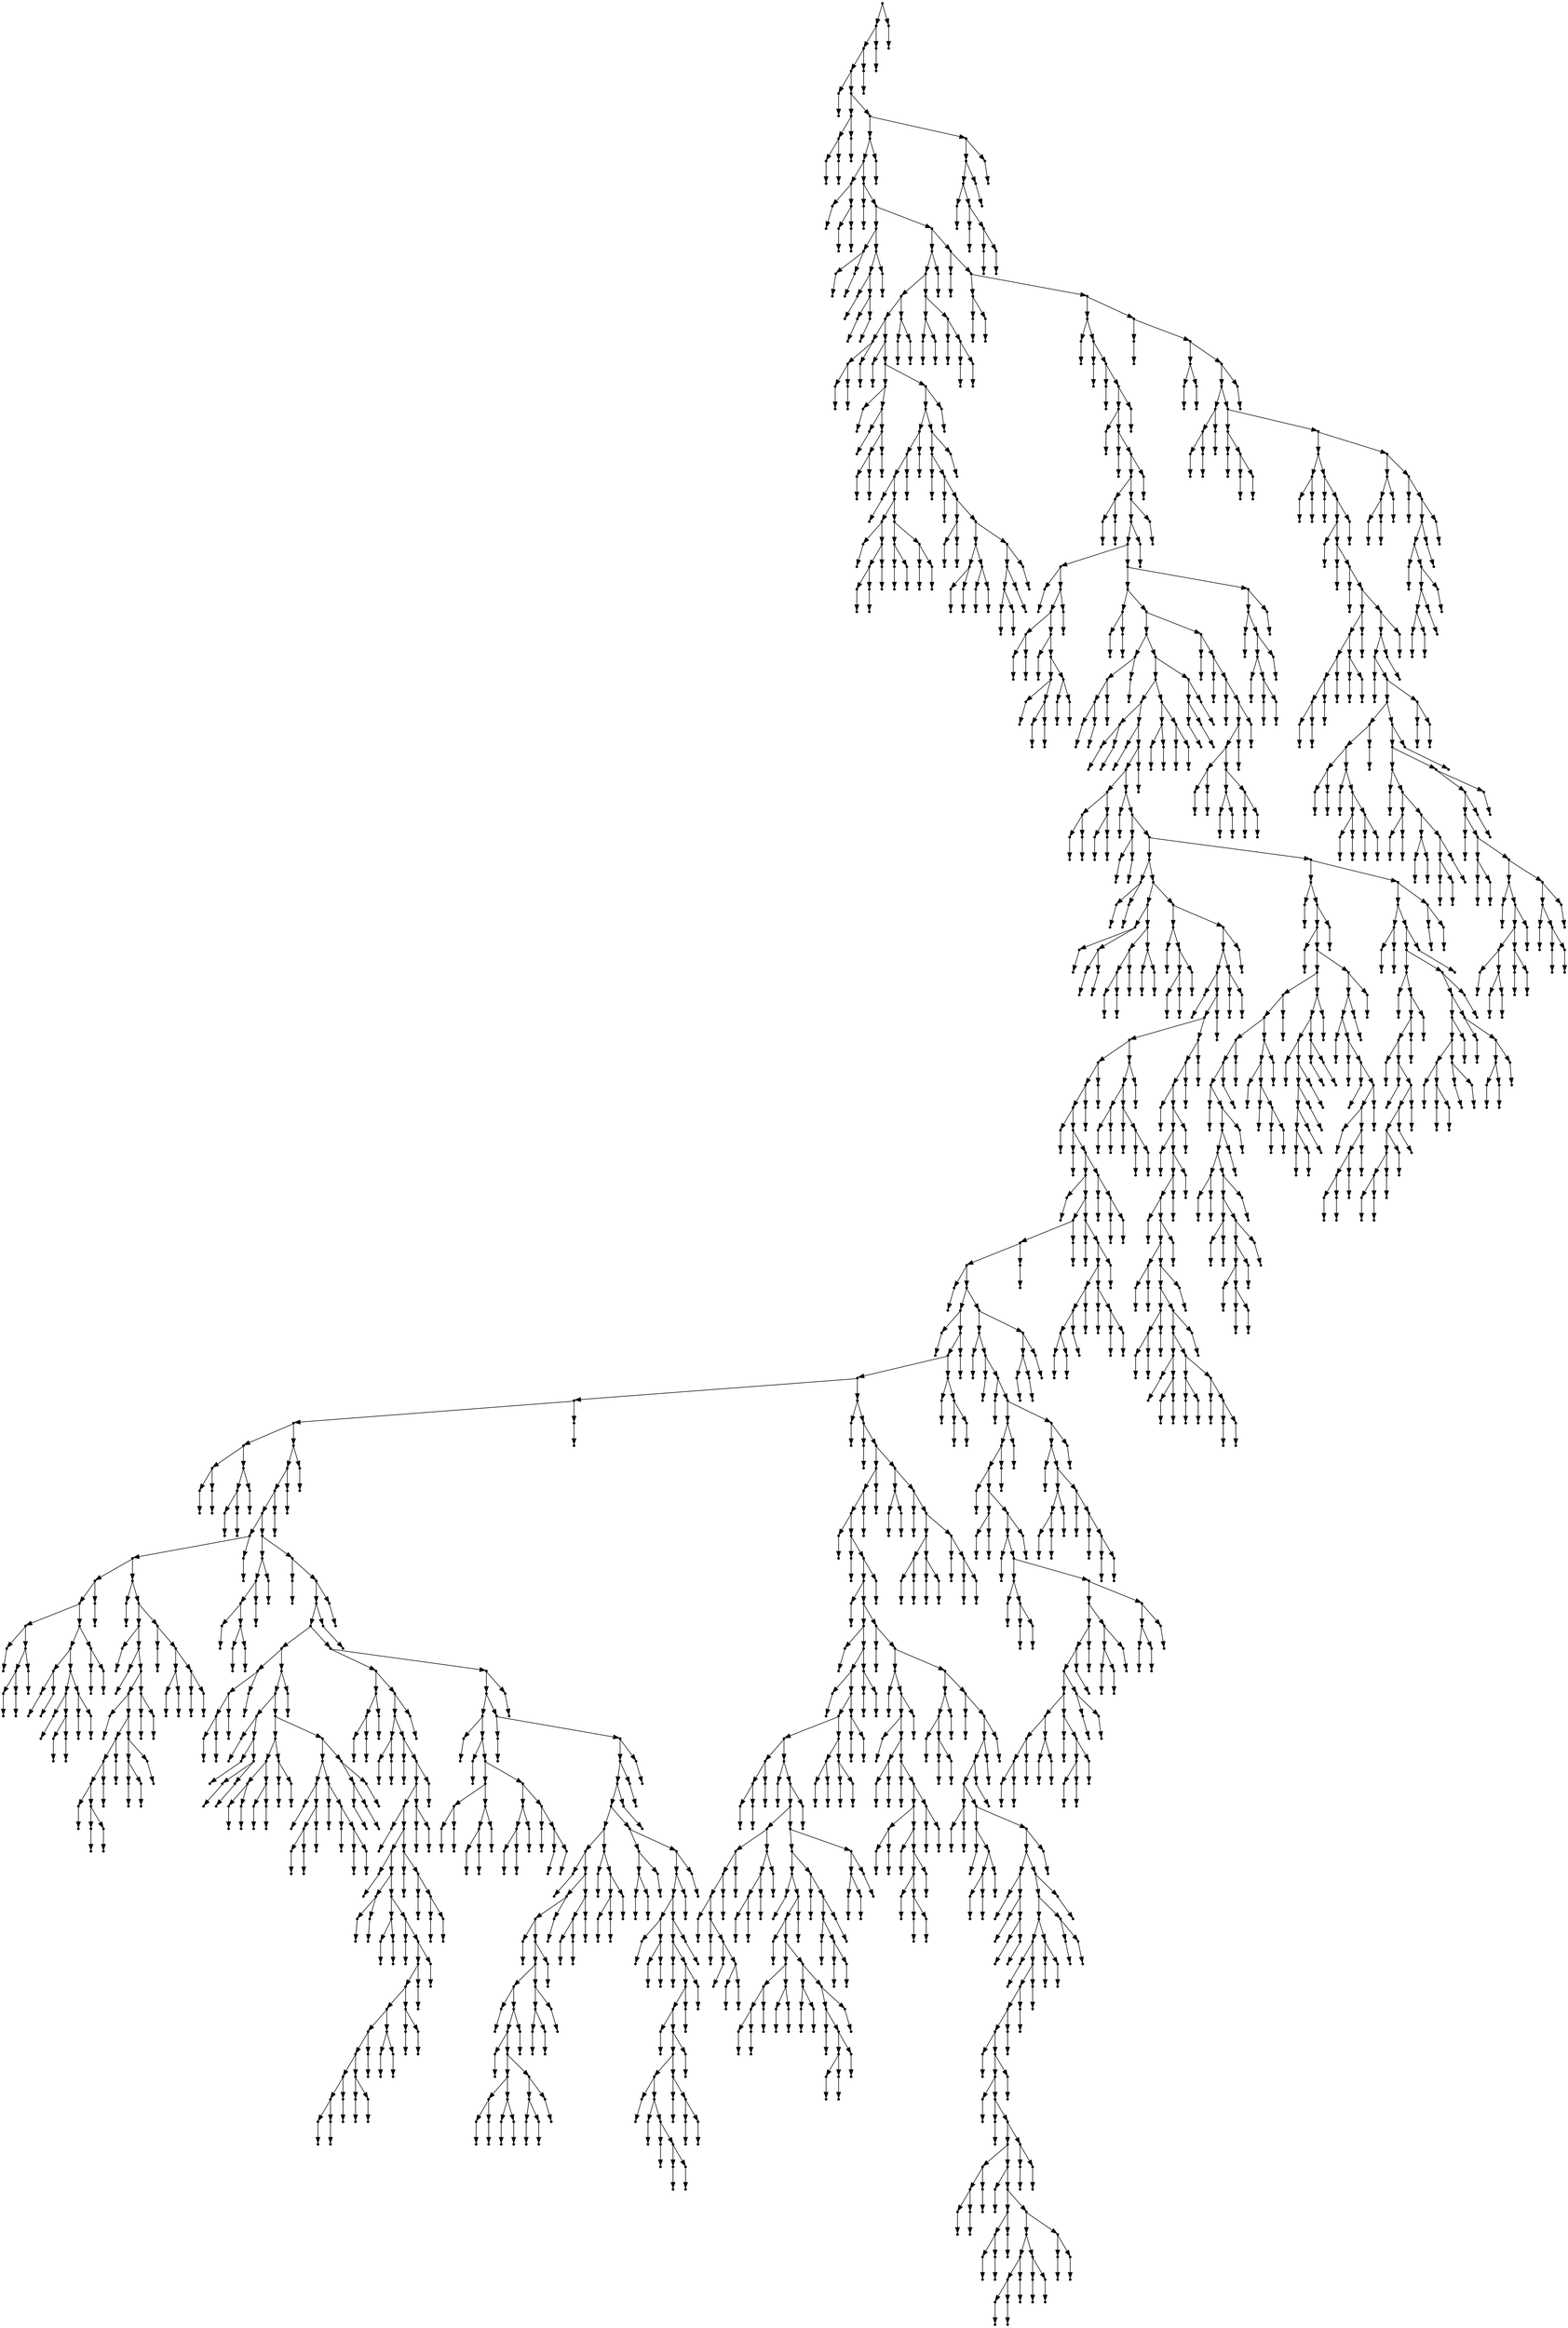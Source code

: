 digraph {
  2092 [shape=point];
  2089 [shape=point];
  2086 [shape=point];
  2083 [shape=point];
  1 [shape=point];
  0 [shape=point];
  2082 [shape=point];
  9 [shape=point];
  6 [shape=point];
  3 [shape=point];
  2 [shape=point];
  5 [shape=point];
  4 [shape=point];
  8 [shape=point];
  7 [shape=point];
  2081 [shape=point];
  2063 [shape=point];
  2060 [shape=point];
  17 [shape=point];
  11 [shape=point];
  10 [shape=point];
  16 [shape=point];
  13 [shape=point];
  12 [shape=point];
  15 [shape=point];
  14 [shape=point];
  2059 [shape=point];
  19 [shape=point];
  18 [shape=point];
  2058 [shape=point];
  36 [shape=point];
  24 [shape=point];
  21 [shape=point];
  20 [shape=point];
  23 [shape=point];
  22 [shape=point];
  35 [shape=point];
  32 [shape=point];
  26 [shape=point];
  25 [shape=point];
  31 [shape=point];
  28 [shape=point];
  27 [shape=point];
  30 [shape=point];
  29 [shape=point];
  34 [shape=point];
  33 [shape=point];
  2057 [shape=point];
  161 [shape=point];
  158 [shape=point];
  143 [shape=point];
  137 [shape=point];
  44 [shape=point];
  41 [shape=point];
  38 [shape=point];
  37 [shape=point];
  40 [shape=point];
  39 [shape=point];
  43 [shape=point];
  42 [shape=point];
  136 [shape=point];
  46 [shape=point];
  45 [shape=point];
  135 [shape=point];
  60 [shape=point];
  48 [shape=point];
  47 [shape=point];
  59 [shape=point];
  50 [shape=point];
  49 [shape=point];
  58 [shape=point];
  55 [shape=point];
  52 [shape=point];
  51 [shape=point];
  54 [shape=point];
  53 [shape=point];
  57 [shape=point];
  56 [shape=point];
  134 [shape=point];
  131 [shape=point];
  92 [shape=point];
  89 [shape=point];
  86 [shape=point];
  62 [shape=point];
  61 [shape=point];
  85 [shape=point];
  73 [shape=point];
  64 [shape=point];
  63 [shape=point];
  72 [shape=point];
  69 [shape=point];
  66 [shape=point];
  65 [shape=point];
  68 [shape=point];
  67 [shape=point];
  71 [shape=point];
  70 [shape=point];
  84 [shape=point];
  78 [shape=point];
  75 [shape=point];
  74 [shape=point];
  77 [shape=point];
  76 [shape=point];
  83 [shape=point];
  80 [shape=point];
  79 [shape=point];
  82 [shape=point];
  81 [shape=point];
  88 [shape=point];
  87 [shape=point];
  91 [shape=point];
  90 [shape=point];
  130 [shape=point];
  127 [shape=point];
  94 [shape=point];
  93 [shape=point];
  126 [shape=point];
  96 [shape=point];
  95 [shape=point];
  125 [shape=point];
  101 [shape=point];
  98 [shape=point];
  97 [shape=point];
  100 [shape=point];
  99 [shape=point];
  124 [shape=point];
  112 [shape=point];
  106 [shape=point];
  103 [shape=point];
  102 [shape=point];
  105 [shape=point];
  104 [shape=point];
  111 [shape=point];
  108 [shape=point];
  107 [shape=point];
  110 [shape=point];
  109 [shape=point];
  123 [shape=point];
  120 [shape=point];
  117 [shape=point];
  114 [shape=point];
  113 [shape=point];
  116 [shape=point];
  115 [shape=point];
  119 [shape=point];
  118 [shape=point];
  122 [shape=point];
  121 [shape=point];
  129 [shape=point];
  128 [shape=point];
  133 [shape=point];
  132 [shape=point];
  142 [shape=point];
  139 [shape=point];
  138 [shape=point];
  141 [shape=point];
  140 [shape=point];
  157 [shape=point];
  148 [shape=point];
  145 [shape=point];
  144 [shape=point];
  147 [shape=point];
  146 [shape=point];
  156 [shape=point];
  150 [shape=point];
  149 [shape=point];
  155 [shape=point];
  152 [shape=point];
  151 [shape=point];
  154 [shape=point];
  153 [shape=point];
  160 [shape=point];
  159 [shape=point];
  2056 [shape=point];
  163 [shape=point];
  162 [shape=point];
  2055 [shape=point];
  168 [shape=point];
  165 [shape=point];
  164 [shape=point];
  167 [shape=point];
  166 [shape=point];
  2054 [shape=point];
  1835 [shape=point];
  170 [shape=point];
  169 [shape=point];
  1834 [shape=point];
  172 [shape=point];
  171 [shape=point];
  1833 [shape=point];
  174 [shape=point];
  173 [shape=point];
  1832 [shape=point];
  1829 [shape=point];
  176 [shape=point];
  175 [shape=point];
  1828 [shape=point];
  178 [shape=point];
  177 [shape=point];
  1827 [shape=point];
  1824 [shape=point];
  183 [shape=point];
  180 [shape=point];
  179 [shape=point];
  182 [shape=point];
  181 [shape=point];
  1823 [shape=point];
  1820 [shape=point];
  1817 [shape=point];
  212 [shape=point];
  185 [shape=point];
  184 [shape=point];
  211 [shape=point];
  208 [shape=point];
  190 [shape=point];
  187 [shape=point];
  186 [shape=point];
  189 [shape=point];
  188 [shape=point];
  207 [shape=point];
  192 [shape=point];
  191 [shape=point];
  206 [shape=point];
  200 [shape=point];
  194 [shape=point];
  193 [shape=point];
  199 [shape=point];
  196 [shape=point];
  195 [shape=point];
  198 [shape=point];
  197 [shape=point];
  205 [shape=point];
  202 [shape=point];
  201 [shape=point];
  204 [shape=point];
  203 [shape=point];
  210 [shape=point];
  209 [shape=point];
  1816 [shape=point];
  1798 [shape=point];
  217 [shape=point];
  214 [shape=point];
  213 [shape=point];
  216 [shape=point];
  215 [shape=point];
  1797 [shape=point];
  1764 [shape=point];
  228 [shape=point];
  225 [shape=point];
  222 [shape=point];
  219 [shape=point];
  218 [shape=point];
  221 [shape=point];
  220 [shape=point];
  224 [shape=point];
  223 [shape=point];
  227 [shape=point];
  226 [shape=point];
  1763 [shape=point];
  1754 [shape=point];
  1742 [shape=point];
  233 [shape=point];
  230 [shape=point];
  229 [shape=point];
  232 [shape=point];
  231 [shape=point];
  1741 [shape=point];
  235 [shape=point];
  234 [shape=point];
  1740 [shape=point];
  1737 [shape=point];
  246 [shape=point];
  240 [shape=point];
  237 [shape=point];
  236 [shape=point];
  239 [shape=point];
  238 [shape=point];
  245 [shape=point];
  242 [shape=point];
  241 [shape=point];
  244 [shape=point];
  243 [shape=point];
  1736 [shape=point];
  248 [shape=point];
  247 [shape=point];
  1735 [shape=point];
  253 [shape=point];
  250 [shape=point];
  249 [shape=point];
  252 [shape=point];
  251 [shape=point];
  1734 [shape=point];
  1521 [shape=point];
  258 [shape=point];
  255 [shape=point];
  254 [shape=point];
  257 [shape=point];
  256 [shape=point];
  1520 [shape=point];
  281 [shape=point];
  266 [shape=point];
  260 [shape=point];
  259 [shape=point];
  265 [shape=point];
  262 [shape=point];
  261 [shape=point];
  264 [shape=point];
  263 [shape=point];
  280 [shape=point];
  274 [shape=point];
  271 [shape=point];
  268 [shape=point];
  267 [shape=point];
  270 [shape=point];
  269 [shape=point];
  273 [shape=point];
  272 [shape=point];
  279 [shape=point];
  276 [shape=point];
  275 [shape=point];
  278 [shape=point];
  277 [shape=point];
  1519 [shape=point];
  292 [shape=point];
  283 [shape=point];
  282 [shape=point];
  291 [shape=point];
  288 [shape=point];
  285 [shape=point];
  284 [shape=point];
  287 [shape=point];
  286 [shape=point];
  290 [shape=point];
  289 [shape=point];
  1518 [shape=point];
  1515 [shape=point];
  1509 [shape=point];
  294 [shape=point];
  293 [shape=point];
  1508 [shape=point];
  1505 [shape=point];
  1433 [shape=point];
  1415 [shape=point];
  1412 [shape=point];
  1409 [shape=point];
  296 [shape=point];
  295 [shape=point];
  1408 [shape=point];
  298 [shape=point];
  297 [shape=point];
  1407 [shape=point];
  1398 [shape=point];
  300 [shape=point];
  299 [shape=point];
  1397 [shape=point];
  1370 [shape=point];
  1367 [shape=point];
  1364 [shape=point];
  302 [shape=point];
  301 [shape=point];
  1363 [shape=point];
  1231 [shape=point];
  304 [shape=point];
  303 [shape=point];
  1230 [shape=point];
  1227 [shape=point];
  1218 [shape=point];
  825 [shape=point];
  822 [shape=point];
  318 [shape=point];
  309 [shape=point];
  306 [shape=point];
  305 [shape=point];
  308 [shape=point];
  307 [shape=point];
  317 [shape=point];
  314 [shape=point];
  311 [shape=point];
  310 [shape=point];
  313 [shape=point];
  312 [shape=point];
  316 [shape=point];
  315 [shape=point];
  821 [shape=point];
  818 [shape=point];
  815 [shape=point];
  812 [shape=point];
  419 [shape=point];
  416 [shape=point];
  359 [shape=point];
  356 [shape=point];
  329 [shape=point];
  320 [shape=point];
  319 [shape=point];
  328 [shape=point];
  325 [shape=point];
  322 [shape=point];
  321 [shape=point];
  324 [shape=point];
  323 [shape=point];
  327 [shape=point];
  326 [shape=point];
  355 [shape=point];
  349 [shape=point];
  334 [shape=point];
  331 [shape=point];
  330 [shape=point];
  333 [shape=point];
  332 [shape=point];
  348 [shape=point];
  342 [shape=point];
  336 [shape=point];
  335 [shape=point];
  341 [shape=point];
  338 [shape=point];
  337 [shape=point];
  340 [shape=point];
  339 [shape=point];
  347 [shape=point];
  344 [shape=point];
  343 [shape=point];
  346 [shape=point];
  345 [shape=point];
  354 [shape=point];
  351 [shape=point];
  350 [shape=point];
  353 [shape=point];
  352 [shape=point];
  358 [shape=point];
  357 [shape=point];
  415 [shape=point];
  361 [shape=point];
  360 [shape=point];
  414 [shape=point];
  399 [shape=point];
  363 [shape=point];
  362 [shape=point];
  398 [shape=point];
  365 [shape=point];
  364 [shape=point];
  397 [shape=point];
  391 [shape=point];
  367 [shape=point];
  366 [shape=point];
  390 [shape=point];
  381 [shape=point];
  378 [shape=point];
  375 [shape=point];
  369 [shape=point];
  368 [shape=point];
  374 [shape=point];
  371 [shape=point];
  370 [shape=point];
  373 [shape=point];
  372 [shape=point];
  377 [shape=point];
  376 [shape=point];
  380 [shape=point];
  379 [shape=point];
  389 [shape=point];
  386 [shape=point];
  383 [shape=point];
  382 [shape=point];
  385 [shape=point];
  384 [shape=point];
  388 [shape=point];
  387 [shape=point];
  396 [shape=point];
  393 [shape=point];
  392 [shape=point];
  395 [shape=point];
  394 [shape=point];
  413 [shape=point];
  401 [shape=point];
  400 [shape=point];
  412 [shape=point];
  406 [shape=point];
  403 [shape=point];
  402 [shape=point];
  405 [shape=point];
  404 [shape=point];
  411 [shape=point];
  408 [shape=point];
  407 [shape=point];
  410 [shape=point];
  409 [shape=point];
  418 [shape=point];
  417 [shape=point];
  811 [shape=point];
  433 [shape=point];
  430 [shape=point];
  427 [shape=point];
  421 [shape=point];
  420 [shape=point];
  426 [shape=point];
  423 [shape=point];
  422 [shape=point];
  425 [shape=point];
  424 [shape=point];
  429 [shape=point];
  428 [shape=point];
  432 [shape=point];
  431 [shape=point];
  810 [shape=point];
  435 [shape=point];
  434 [shape=point];
  809 [shape=point];
  806 [shape=point];
  803 [shape=point];
  512 [shape=point];
  446 [shape=point];
  443 [shape=point];
  440 [shape=point];
  437 [shape=point];
  436 [shape=point];
  439 [shape=point];
  438 [shape=point];
  442 [shape=point];
  441 [shape=point];
  445 [shape=point];
  444 [shape=point];
  511 [shape=point];
  508 [shape=point];
  457 [shape=point];
  448 [shape=point];
  447 [shape=point];
  456 [shape=point];
  450 [shape=point];
  449 [shape=point];
  455 [shape=point];
  452 [shape=point];
  451 [shape=point];
  454 [shape=point];
  453 [shape=point];
  507 [shape=point];
  474 [shape=point];
  468 [shape=point];
  462 [shape=point];
  459 [shape=point];
  458 [shape=point];
  461 [shape=point];
  460 [shape=point];
  467 [shape=point];
  464 [shape=point];
  463 [shape=point];
  466 [shape=point];
  465 [shape=point];
  473 [shape=point];
  470 [shape=point];
  469 [shape=point];
  472 [shape=point];
  471 [shape=point];
  506 [shape=point];
  497 [shape=point];
  485 [shape=point];
  476 [shape=point];
  475 [shape=point];
  484 [shape=point];
  481 [shape=point];
  478 [shape=point];
  477 [shape=point];
  480 [shape=point];
  479 [shape=point];
  483 [shape=point];
  482 [shape=point];
  496 [shape=point];
  487 [shape=point];
  486 [shape=point];
  495 [shape=point];
  489 [shape=point];
  488 [shape=point];
  494 [shape=point];
  491 [shape=point];
  490 [shape=point];
  493 [shape=point];
  492 [shape=point];
  505 [shape=point];
  502 [shape=point];
  499 [shape=point];
  498 [shape=point];
  501 [shape=point];
  500 [shape=point];
  504 [shape=point];
  503 [shape=point];
  510 [shape=point];
  509 [shape=point];
  802 [shape=point];
  610 [shape=point];
  520 [shape=point];
  517 [shape=point];
  514 [shape=point];
  513 [shape=point];
  516 [shape=point];
  515 [shape=point];
  519 [shape=point];
  518 [shape=point];
  609 [shape=point];
  606 [shape=point];
  525 [shape=point];
  522 [shape=point];
  521 [shape=point];
  524 [shape=point];
  523 [shape=point];
  605 [shape=point];
  527 [shape=point];
  526 [shape=point];
  604 [shape=point];
  601 [shape=point];
  595 [shape=point];
  529 [shape=point];
  528 [shape=point];
  594 [shape=point];
  582 [shape=point];
  531 [shape=point];
  530 [shape=point];
  581 [shape=point];
  536 [shape=point];
  533 [shape=point];
  532 [shape=point];
  535 [shape=point];
  534 [shape=point];
  580 [shape=point];
  541 [shape=point];
  538 [shape=point];
  537 [shape=point];
  540 [shape=point];
  539 [shape=point];
  579 [shape=point];
  543 [shape=point];
  542 [shape=point];
  578 [shape=point];
  575 [shape=point];
  572 [shape=point];
  566 [shape=point];
  560 [shape=point];
  557 [shape=point];
  551 [shape=point];
  548 [shape=point];
  545 [shape=point];
  544 [shape=point];
  547 [shape=point];
  546 [shape=point];
  550 [shape=point];
  549 [shape=point];
  556 [shape=point];
  553 [shape=point];
  552 [shape=point];
  555 [shape=point];
  554 [shape=point];
  559 [shape=point];
  558 [shape=point];
  565 [shape=point];
  562 [shape=point];
  561 [shape=point];
  564 [shape=point];
  563 [shape=point];
  571 [shape=point];
  568 [shape=point];
  567 [shape=point];
  570 [shape=point];
  569 [shape=point];
  574 [shape=point];
  573 [shape=point];
  577 [shape=point];
  576 [shape=point];
  593 [shape=point];
  584 [shape=point];
  583 [shape=point];
  592 [shape=point];
  586 [shape=point];
  585 [shape=point];
  591 [shape=point];
  588 [shape=point];
  587 [shape=point];
  590 [shape=point];
  589 [shape=point];
  600 [shape=point];
  597 [shape=point];
  596 [shape=point];
  599 [shape=point];
  598 [shape=point];
  603 [shape=point];
  602 [shape=point];
  608 [shape=point];
  607 [shape=point];
  801 [shape=point];
  798 [shape=point];
  648 [shape=point];
  612 [shape=point];
  611 [shape=point];
  647 [shape=point];
  614 [shape=point];
  613 [shape=point];
  646 [shape=point];
  628 [shape=point];
  619 [shape=point];
  616 [shape=point];
  615 [shape=point];
  618 [shape=point];
  617 [shape=point];
  627 [shape=point];
  624 [shape=point];
  621 [shape=point];
  620 [shape=point];
  623 [shape=point];
  622 [shape=point];
  626 [shape=point];
  625 [shape=point];
  645 [shape=point];
  636 [shape=point];
  633 [shape=point];
  630 [shape=point];
  629 [shape=point];
  632 [shape=point];
  631 [shape=point];
  635 [shape=point];
  634 [shape=point];
  644 [shape=point];
  638 [shape=point];
  637 [shape=point];
  643 [shape=point];
  640 [shape=point];
  639 [shape=point];
  642 [shape=point];
  641 [shape=point];
  797 [shape=point];
  650 [shape=point];
  649 [shape=point];
  796 [shape=point];
  793 [shape=point];
  790 [shape=point];
  787 [shape=point];
  721 [shape=point];
  709 [shape=point];
  652 [shape=point];
  651 [shape=point];
  708 [shape=point];
  699 [shape=point];
  696 [shape=point];
  654 [shape=point];
  653 [shape=point];
  695 [shape=point];
  692 [shape=point];
  683 [shape=point];
  656 [shape=point];
  655 [shape=point];
  682 [shape=point];
  679 [shape=point];
  658 [shape=point];
  657 [shape=point];
  678 [shape=point];
  669 [shape=point];
  663 [shape=point];
  660 [shape=point];
  659 [shape=point];
  662 [shape=point];
  661 [shape=point];
  668 [shape=point];
  665 [shape=point];
  664 [shape=point];
  667 [shape=point];
  666 [shape=point];
  677 [shape=point];
  674 [shape=point];
  671 [shape=point];
  670 [shape=point];
  673 [shape=point];
  672 [shape=point];
  676 [shape=point];
  675 [shape=point];
  681 [shape=point];
  680 [shape=point];
  691 [shape=point];
  688 [shape=point];
  685 [shape=point];
  684 [shape=point];
  687 [shape=point];
  686 [shape=point];
  690 [shape=point];
  689 [shape=point];
  694 [shape=point];
  693 [shape=point];
  698 [shape=point];
  697 [shape=point];
  707 [shape=point];
  704 [shape=point];
  701 [shape=point];
  700 [shape=point];
  703 [shape=point];
  702 [shape=point];
  706 [shape=point];
  705 [shape=point];
  720 [shape=point];
  711 [shape=point];
  710 [shape=point];
  719 [shape=point];
  716 [shape=point];
  713 [shape=point];
  712 [shape=point];
  715 [shape=point];
  714 [shape=point];
  718 [shape=point];
  717 [shape=point];
  786 [shape=point];
  729 [shape=point];
  726 [shape=point];
  723 [shape=point];
  722 [shape=point];
  725 [shape=point];
  724 [shape=point];
  728 [shape=point];
  727 [shape=point];
  785 [shape=point];
  782 [shape=point];
  779 [shape=point];
  737 [shape=point];
  731 [shape=point];
  730 [shape=point];
  736 [shape=point];
  733 [shape=point];
  732 [shape=point];
  735 [shape=point];
  734 [shape=point];
  778 [shape=point];
  775 [shape=point];
  739 [shape=point];
  738 [shape=point];
  774 [shape=point];
  771 [shape=point];
  768 [shape=point];
  741 [shape=point];
  740 [shape=point];
  767 [shape=point];
  764 [shape=point];
  755 [shape=point];
  743 [shape=point];
  742 [shape=point];
  754 [shape=point];
  745 [shape=point];
  744 [shape=point];
  753 [shape=point];
  747 [shape=point];
  746 [shape=point];
  752 [shape=point];
  749 [shape=point];
  748 [shape=point];
  751 [shape=point];
  750 [shape=point];
  763 [shape=point];
  757 [shape=point];
  756 [shape=point];
  762 [shape=point];
  759 [shape=point];
  758 [shape=point];
  761 [shape=point];
  760 [shape=point];
  766 [shape=point];
  765 [shape=point];
  770 [shape=point];
  769 [shape=point];
  773 [shape=point];
  772 [shape=point];
  777 [shape=point];
  776 [shape=point];
  781 [shape=point];
  780 [shape=point];
  784 [shape=point];
  783 [shape=point];
  789 [shape=point];
  788 [shape=point];
  792 [shape=point];
  791 [shape=point];
  795 [shape=point];
  794 [shape=point];
  800 [shape=point];
  799 [shape=point];
  805 [shape=point];
  804 [shape=point];
  808 [shape=point];
  807 [shape=point];
  814 [shape=point];
  813 [shape=point];
  817 [shape=point];
  816 [shape=point];
  820 [shape=point];
  819 [shape=point];
  824 [shape=point];
  823 [shape=point];
  1217 [shape=point];
  827 [shape=point];
  826 [shape=point];
  1216 [shape=point];
  829 [shape=point];
  828 [shape=point];
  1215 [shape=point];
  1185 [shape=point];
  1182 [shape=point];
  1179 [shape=point];
  831 [shape=point];
  830 [shape=point];
  1178 [shape=point];
  833 [shape=point];
  832 [shape=point];
  1177 [shape=point];
  1174 [shape=point];
  835 [shape=point];
  834 [shape=point];
  1173 [shape=point];
  981 [shape=point];
  837 [shape=point];
  836 [shape=point];
  980 [shape=point];
  974 [shape=point];
  839 [shape=point];
  838 [shape=point];
  973 [shape=point];
  967 [shape=point];
  955 [shape=point];
  847 [shape=point];
  844 [shape=point];
  841 [shape=point];
  840 [shape=point];
  843 [shape=point];
  842 [shape=point];
  846 [shape=point];
  845 [shape=point];
  954 [shape=point];
  849 [shape=point];
  848 [shape=point];
  953 [shape=point];
  950 [shape=point];
  881 [shape=point];
  869 [shape=point];
  866 [shape=point];
  863 [shape=point];
  851 [shape=point];
  850 [shape=point];
  862 [shape=point];
  853 [shape=point];
  852 [shape=point];
  861 [shape=point];
  855 [shape=point];
  854 [shape=point];
  860 [shape=point];
  857 [shape=point];
  856 [shape=point];
  859 [shape=point];
  858 [shape=point];
  865 [shape=point];
  864 [shape=point];
  868 [shape=point];
  867 [shape=point];
  880 [shape=point];
  877 [shape=point];
  874 [shape=point];
  871 [shape=point];
  870 [shape=point];
  873 [shape=point];
  872 [shape=point];
  876 [shape=point];
  875 [shape=point];
  879 [shape=point];
  878 [shape=point];
  949 [shape=point];
  940 [shape=point];
  925 [shape=point];
  883 [shape=point];
  882 [shape=point];
  924 [shape=point];
  921 [shape=point];
  885 [shape=point];
  884 [shape=point];
  920 [shape=point];
  899 [shape=point];
  893 [shape=point];
  890 [shape=point];
  887 [shape=point];
  886 [shape=point];
  889 [shape=point];
  888 [shape=point];
  892 [shape=point];
  891 [shape=point];
  898 [shape=point];
  895 [shape=point];
  894 [shape=point];
  897 [shape=point];
  896 [shape=point];
  919 [shape=point];
  904 [shape=point];
  901 [shape=point];
  900 [shape=point];
  903 [shape=point];
  902 [shape=point];
  918 [shape=point];
  915 [shape=point];
  906 [shape=point];
  905 [shape=point];
  914 [shape=point];
  911 [shape=point];
  908 [shape=point];
  907 [shape=point];
  910 [shape=point];
  909 [shape=point];
  913 [shape=point];
  912 [shape=point];
  917 [shape=point];
  916 [shape=point];
  923 [shape=point];
  922 [shape=point];
  939 [shape=point];
  927 [shape=point];
  926 [shape=point];
  938 [shape=point];
  935 [shape=point];
  929 [shape=point];
  928 [shape=point];
  934 [shape=point];
  931 [shape=point];
  930 [shape=point];
  933 [shape=point];
  932 [shape=point];
  937 [shape=point];
  936 [shape=point];
  948 [shape=point];
  945 [shape=point];
  942 [shape=point];
  941 [shape=point];
  944 [shape=point];
  943 [shape=point];
  947 [shape=point];
  946 [shape=point];
  952 [shape=point];
  951 [shape=point];
  966 [shape=point];
  960 [shape=point];
  957 [shape=point];
  956 [shape=point];
  959 [shape=point];
  958 [shape=point];
  965 [shape=point];
  962 [shape=point];
  961 [shape=point];
  964 [shape=point];
  963 [shape=point];
  972 [shape=point];
  969 [shape=point];
  968 [shape=point];
  971 [shape=point];
  970 [shape=point];
  979 [shape=point];
  976 [shape=point];
  975 [shape=point];
  978 [shape=point];
  977 [shape=point];
  1172 [shape=point];
  983 [shape=point];
  982 [shape=point];
  1171 [shape=point];
  1027 [shape=point];
  985 [shape=point];
  984 [shape=point];
  1026 [shape=point];
  1023 [shape=point];
  987 [shape=point];
  986 [shape=point];
  1022 [shape=point];
  992 [shape=point];
  989 [shape=point];
  988 [shape=point];
  991 [shape=point];
  990 [shape=point];
  1021 [shape=point];
  994 [shape=point];
  993 [shape=point];
  1020 [shape=point];
  1014 [shape=point];
  999 [shape=point];
  996 [shape=point];
  995 [shape=point];
  998 [shape=point];
  997 [shape=point];
  1013 [shape=point];
  1001 [shape=point];
  1000 [shape=point];
  1012 [shape=point];
  1009 [shape=point];
  1003 [shape=point];
  1002 [shape=point];
  1008 [shape=point];
  1005 [shape=point];
  1004 [shape=point];
  1007 [shape=point];
  1006 [shape=point];
  1011 [shape=point];
  1010 [shape=point];
  1019 [shape=point];
  1016 [shape=point];
  1015 [shape=point];
  1018 [shape=point];
  1017 [shape=point];
  1025 [shape=point];
  1024 [shape=point];
  1170 [shape=point];
  1038 [shape=point];
  1035 [shape=point];
  1029 [shape=point];
  1028 [shape=point];
  1034 [shape=point];
  1031 [shape=point];
  1030 [shape=point];
  1033 [shape=point];
  1032 [shape=point];
  1037 [shape=point];
  1036 [shape=point];
  1169 [shape=point];
  1040 [shape=point];
  1039 [shape=point];
  1168 [shape=point];
  1165 [shape=point];
  1162 [shape=point];
  1159 [shape=point];
  1045 [shape=point];
  1042 [shape=point];
  1041 [shape=point];
  1044 [shape=point];
  1043 [shape=point];
  1158 [shape=point];
  1056 [shape=point];
  1047 [shape=point];
  1046 [shape=point];
  1055 [shape=point];
  1052 [shape=point];
  1049 [shape=point];
  1048 [shape=point];
  1051 [shape=point];
  1050 [shape=point];
  1054 [shape=point];
  1053 [shape=point];
  1157 [shape=point];
  1154 [shape=point];
  1067 [shape=point];
  1058 [shape=point];
  1057 [shape=point];
  1066 [shape=point];
  1060 [shape=point];
  1059 [shape=point];
  1065 [shape=point];
  1062 [shape=point];
  1061 [shape=point];
  1064 [shape=point];
  1063 [shape=point];
  1153 [shape=point];
  1150 [shape=point];
  1144 [shape=point];
  1138 [shape=point];
  1069 [shape=point];
  1068 [shape=point];
  1137 [shape=point];
  1134 [shape=point];
  1131 [shape=point];
  1128 [shape=point];
  1071 [shape=point];
  1070 [shape=point];
  1127 [shape=point];
  1124 [shape=point];
  1073 [shape=point];
  1072 [shape=point];
  1123 [shape=point];
  1075 [shape=point];
  1074 [shape=point];
  1122 [shape=point];
  1116 [shape=point];
  1083 [shape=point];
  1080 [shape=point];
  1077 [shape=point];
  1076 [shape=point];
  1079 [shape=point];
  1078 [shape=point];
  1082 [shape=point];
  1081 [shape=point];
  1115 [shape=point];
  1085 [shape=point];
  1084 [shape=point];
  1114 [shape=point];
  1093 [shape=point];
  1090 [shape=point];
  1087 [shape=point];
  1086 [shape=point];
  1089 [shape=point];
  1088 [shape=point];
  1092 [shape=point];
  1091 [shape=point];
  1113 [shape=point];
  1107 [shape=point];
  1101 [shape=point];
  1098 [shape=point];
  1095 [shape=point];
  1094 [shape=point];
  1097 [shape=point];
  1096 [shape=point];
  1100 [shape=point];
  1099 [shape=point];
  1106 [shape=point];
  1103 [shape=point];
  1102 [shape=point];
  1105 [shape=point];
  1104 [shape=point];
  1112 [shape=point];
  1109 [shape=point];
  1108 [shape=point];
  1111 [shape=point];
  1110 [shape=point];
  1121 [shape=point];
  1118 [shape=point];
  1117 [shape=point];
  1120 [shape=point];
  1119 [shape=point];
  1126 [shape=point];
  1125 [shape=point];
  1130 [shape=point];
  1129 [shape=point];
  1133 [shape=point];
  1132 [shape=point];
  1136 [shape=point];
  1135 [shape=point];
  1143 [shape=point];
  1140 [shape=point];
  1139 [shape=point];
  1142 [shape=point];
  1141 [shape=point];
  1149 [shape=point];
  1146 [shape=point];
  1145 [shape=point];
  1148 [shape=point];
  1147 [shape=point];
  1152 [shape=point];
  1151 [shape=point];
  1156 [shape=point];
  1155 [shape=point];
  1161 [shape=point];
  1160 [shape=point];
  1164 [shape=point];
  1163 [shape=point];
  1167 [shape=point];
  1166 [shape=point];
  1176 [shape=point];
  1175 [shape=point];
  1181 [shape=point];
  1180 [shape=point];
  1184 [shape=point];
  1183 [shape=point];
  1214 [shape=point];
  1190 [shape=point];
  1187 [shape=point];
  1186 [shape=point];
  1189 [shape=point];
  1188 [shape=point];
  1213 [shape=point];
  1192 [shape=point];
  1191 [shape=point];
  1212 [shape=point];
  1203 [shape=point];
  1197 [shape=point];
  1194 [shape=point];
  1193 [shape=point];
  1196 [shape=point];
  1195 [shape=point];
  1202 [shape=point];
  1199 [shape=point];
  1198 [shape=point];
  1201 [shape=point];
  1200 [shape=point];
  1211 [shape=point];
  1205 [shape=point];
  1204 [shape=point];
  1210 [shape=point];
  1207 [shape=point];
  1206 [shape=point];
  1209 [shape=point];
  1208 [shape=point];
  1226 [shape=point];
  1220 [shape=point];
  1219 [shape=point];
  1225 [shape=point];
  1222 [shape=point];
  1221 [shape=point];
  1224 [shape=point];
  1223 [shape=point];
  1229 [shape=point];
  1228 [shape=point];
  1362 [shape=point];
  1353 [shape=point];
  1233 [shape=point];
  1232 [shape=point];
  1352 [shape=point];
  1235 [shape=point];
  1234 [shape=point];
  1351 [shape=point];
  1237 [shape=point];
  1236 [shape=point];
  1350 [shape=point];
  1323 [shape=point];
  1320 [shape=point];
  1317 [shape=point];
  1239 [shape=point];
  1238 [shape=point];
  1316 [shape=point];
  1244 [shape=point];
  1241 [shape=point];
  1240 [shape=point];
  1243 [shape=point];
  1242 [shape=point];
  1315 [shape=point];
  1312 [shape=point];
  1246 [shape=point];
  1245 [shape=point];
  1311 [shape=point];
  1254 [shape=point];
  1248 [shape=point];
  1247 [shape=point];
  1253 [shape=point];
  1250 [shape=point];
  1249 [shape=point];
  1252 [shape=point];
  1251 [shape=point];
  1310 [shape=point];
  1301 [shape=point];
  1292 [shape=point];
  1289 [shape=point];
  1286 [shape=point];
  1280 [shape=point];
  1268 [shape=point];
  1262 [shape=point];
  1259 [shape=point];
  1256 [shape=point];
  1255 [shape=point];
  1258 [shape=point];
  1257 [shape=point];
  1261 [shape=point];
  1260 [shape=point];
  1267 [shape=point];
  1264 [shape=point];
  1263 [shape=point];
  1266 [shape=point];
  1265 [shape=point];
  1279 [shape=point];
  1270 [shape=point];
  1269 [shape=point];
  1278 [shape=point];
  1275 [shape=point];
  1272 [shape=point];
  1271 [shape=point];
  1274 [shape=point];
  1273 [shape=point];
  1277 [shape=point];
  1276 [shape=point];
  1285 [shape=point];
  1282 [shape=point];
  1281 [shape=point];
  1284 [shape=point];
  1283 [shape=point];
  1288 [shape=point];
  1287 [shape=point];
  1291 [shape=point];
  1290 [shape=point];
  1300 [shape=point];
  1297 [shape=point];
  1294 [shape=point];
  1293 [shape=point];
  1296 [shape=point];
  1295 [shape=point];
  1299 [shape=point];
  1298 [shape=point];
  1309 [shape=point];
  1306 [shape=point];
  1303 [shape=point];
  1302 [shape=point];
  1305 [shape=point];
  1304 [shape=point];
  1308 [shape=point];
  1307 [shape=point];
  1314 [shape=point];
  1313 [shape=point];
  1319 [shape=point];
  1318 [shape=point];
  1322 [shape=point];
  1321 [shape=point];
  1349 [shape=point];
  1346 [shape=point];
  1325 [shape=point];
  1324 [shape=point];
  1345 [shape=point];
  1333 [shape=point];
  1330 [shape=point];
  1327 [shape=point];
  1326 [shape=point];
  1329 [shape=point];
  1328 [shape=point];
  1332 [shape=point];
  1331 [shape=point];
  1344 [shape=point];
  1335 [shape=point];
  1334 [shape=point];
  1343 [shape=point];
  1337 [shape=point];
  1336 [shape=point];
  1342 [shape=point];
  1339 [shape=point];
  1338 [shape=point];
  1341 [shape=point];
  1340 [shape=point];
  1348 [shape=point];
  1347 [shape=point];
  1361 [shape=point];
  1358 [shape=point];
  1355 [shape=point];
  1354 [shape=point];
  1357 [shape=point];
  1356 [shape=point];
  1360 [shape=point];
  1359 [shape=point];
  1366 [shape=point];
  1365 [shape=point];
  1369 [shape=point];
  1368 [shape=point];
  1396 [shape=point];
  1372 [shape=point];
  1371 [shape=point];
  1395 [shape=point];
  1392 [shape=point];
  1383 [shape=point];
  1380 [shape=point];
  1377 [shape=point];
  1374 [shape=point];
  1373 [shape=point];
  1376 [shape=point];
  1375 [shape=point];
  1379 [shape=point];
  1378 [shape=point];
  1382 [shape=point];
  1381 [shape=point];
  1391 [shape=point];
  1385 [shape=point];
  1384 [shape=point];
  1390 [shape=point];
  1387 [shape=point];
  1386 [shape=point];
  1389 [shape=point];
  1388 [shape=point];
  1394 [shape=point];
  1393 [shape=point];
  1406 [shape=point];
  1400 [shape=point];
  1399 [shape=point];
  1405 [shape=point];
  1402 [shape=point];
  1401 [shape=point];
  1404 [shape=point];
  1403 [shape=point];
  1411 [shape=point];
  1410 [shape=point];
  1414 [shape=point];
  1413 [shape=point];
  1432 [shape=point];
  1429 [shape=point];
  1420 [shape=point];
  1417 [shape=point];
  1416 [shape=point];
  1419 [shape=point];
  1418 [shape=point];
  1428 [shape=point];
  1422 [shape=point];
  1421 [shape=point];
  1427 [shape=point];
  1424 [shape=point];
  1423 [shape=point];
  1426 [shape=point];
  1425 [shape=point];
  1431 [shape=point];
  1430 [shape=point];
  1504 [shape=point];
  1501 [shape=point];
  1498 [shape=point];
  1435 [shape=point];
  1434 [shape=point];
  1497 [shape=point];
  1494 [shape=point];
  1437 [shape=point];
  1436 [shape=point];
  1493 [shape=point];
  1490 [shape=point];
  1487 [shape=point];
  1439 [shape=point];
  1438 [shape=point];
  1486 [shape=point];
  1483 [shape=point];
  1444 [shape=point];
  1441 [shape=point];
  1440 [shape=point];
  1443 [shape=point];
  1442 [shape=point];
  1482 [shape=point];
  1479 [shape=point];
  1452 [shape=point];
  1449 [shape=point];
  1446 [shape=point];
  1445 [shape=point];
  1448 [shape=point];
  1447 [shape=point];
  1451 [shape=point];
  1450 [shape=point];
  1478 [shape=point];
  1475 [shape=point];
  1460 [shape=point];
  1454 [shape=point];
  1453 [shape=point];
  1459 [shape=point];
  1456 [shape=point];
  1455 [shape=point];
  1458 [shape=point];
  1457 [shape=point];
  1474 [shape=point];
  1465 [shape=point];
  1462 [shape=point];
  1461 [shape=point];
  1464 [shape=point];
  1463 [shape=point];
  1473 [shape=point];
  1467 [shape=point];
  1466 [shape=point];
  1472 [shape=point];
  1469 [shape=point];
  1468 [shape=point];
  1471 [shape=point];
  1470 [shape=point];
  1477 [shape=point];
  1476 [shape=point];
  1481 [shape=point];
  1480 [shape=point];
  1485 [shape=point];
  1484 [shape=point];
  1489 [shape=point];
  1488 [shape=point];
  1492 [shape=point];
  1491 [shape=point];
  1496 [shape=point];
  1495 [shape=point];
  1500 [shape=point];
  1499 [shape=point];
  1503 [shape=point];
  1502 [shape=point];
  1507 [shape=point];
  1506 [shape=point];
  1514 [shape=point];
  1511 [shape=point];
  1510 [shape=point];
  1513 [shape=point];
  1512 [shape=point];
  1517 [shape=point];
  1516 [shape=point];
  1733 [shape=point];
  1652 [shape=point];
  1523 [shape=point];
  1522 [shape=point];
  1651 [shape=point];
  1648 [shape=point];
  1525 [shape=point];
  1524 [shape=point];
  1647 [shape=point];
  1614 [shape=point];
  1587 [shape=point];
  1584 [shape=point];
  1569 [shape=point];
  1566 [shape=point];
  1563 [shape=point];
  1527 [shape=point];
  1526 [shape=point];
  1562 [shape=point];
  1559 [shape=point];
  1556 [shape=point];
  1532 [shape=point];
  1529 [shape=point];
  1528 [shape=point];
  1531 [shape=point];
  1530 [shape=point];
  1555 [shape=point];
  1552 [shape=point];
  1537 [shape=point];
  1534 [shape=point];
  1533 [shape=point];
  1536 [shape=point];
  1535 [shape=point];
  1551 [shape=point];
  1548 [shape=point];
  1545 [shape=point];
  1539 [shape=point];
  1538 [shape=point];
  1544 [shape=point];
  1541 [shape=point];
  1540 [shape=point];
  1543 [shape=point];
  1542 [shape=point];
  1547 [shape=point];
  1546 [shape=point];
  1550 [shape=point];
  1549 [shape=point];
  1554 [shape=point];
  1553 [shape=point];
  1558 [shape=point];
  1557 [shape=point];
  1561 [shape=point];
  1560 [shape=point];
  1565 [shape=point];
  1564 [shape=point];
  1568 [shape=point];
  1567 [shape=point];
  1583 [shape=point];
  1580 [shape=point];
  1571 [shape=point];
  1570 [shape=point];
  1579 [shape=point];
  1573 [shape=point];
  1572 [shape=point];
  1578 [shape=point];
  1575 [shape=point];
  1574 [shape=point];
  1577 [shape=point];
  1576 [shape=point];
  1582 [shape=point];
  1581 [shape=point];
  1586 [shape=point];
  1585 [shape=point];
  1613 [shape=point];
  1610 [shape=point];
  1604 [shape=point];
  1589 [shape=point];
  1588 [shape=point];
  1603 [shape=point];
  1600 [shape=point];
  1597 [shape=point];
  1594 [shape=point];
  1591 [shape=point];
  1590 [shape=point];
  1593 [shape=point];
  1592 [shape=point];
  1596 [shape=point];
  1595 [shape=point];
  1599 [shape=point];
  1598 [shape=point];
  1602 [shape=point];
  1601 [shape=point];
  1609 [shape=point];
  1606 [shape=point];
  1605 [shape=point];
  1608 [shape=point];
  1607 [shape=point];
  1612 [shape=point];
  1611 [shape=point];
  1646 [shape=point];
  1643 [shape=point];
  1640 [shape=point];
  1616 [shape=point];
  1615 [shape=point];
  1639 [shape=point];
  1618 [shape=point];
  1617 [shape=point];
  1638 [shape=point];
  1620 [shape=point];
  1619 [shape=point];
  1637 [shape=point];
  1634 [shape=point];
  1622 [shape=point];
  1621 [shape=point];
  1633 [shape=point];
  1630 [shape=point];
  1627 [shape=point];
  1624 [shape=point];
  1623 [shape=point];
  1626 [shape=point];
  1625 [shape=point];
  1629 [shape=point];
  1628 [shape=point];
  1632 [shape=point];
  1631 [shape=point];
  1636 [shape=point];
  1635 [shape=point];
  1642 [shape=point];
  1641 [shape=point];
  1645 [shape=point];
  1644 [shape=point];
  1650 [shape=point];
  1649 [shape=point];
  1732 [shape=point];
  1726 [shape=point];
  1657 [shape=point];
  1654 [shape=point];
  1653 [shape=point];
  1656 [shape=point];
  1655 [shape=point];
  1725 [shape=point];
  1722 [shape=point];
  1689 [shape=point];
  1659 [shape=point];
  1658 [shape=point];
  1688 [shape=point];
  1685 [shape=point];
  1682 [shape=point];
  1661 [shape=point];
  1660 [shape=point];
  1681 [shape=point];
  1663 [shape=point];
  1662 [shape=point];
  1680 [shape=point];
  1677 [shape=point];
  1674 [shape=point];
  1671 [shape=point];
  1668 [shape=point];
  1665 [shape=point];
  1664 [shape=point];
  1667 [shape=point];
  1666 [shape=point];
  1670 [shape=point];
  1669 [shape=point];
  1673 [shape=point];
  1672 [shape=point];
  1676 [shape=point];
  1675 [shape=point];
  1679 [shape=point];
  1678 [shape=point];
  1684 [shape=point];
  1683 [shape=point];
  1687 [shape=point];
  1686 [shape=point];
  1721 [shape=point];
  1718 [shape=point];
  1706 [shape=point];
  1703 [shape=point];
  1697 [shape=point];
  1691 [shape=point];
  1690 [shape=point];
  1696 [shape=point];
  1693 [shape=point];
  1692 [shape=point];
  1695 [shape=point];
  1694 [shape=point];
  1702 [shape=point];
  1699 [shape=point];
  1698 [shape=point];
  1701 [shape=point];
  1700 [shape=point];
  1705 [shape=point];
  1704 [shape=point];
  1717 [shape=point];
  1708 [shape=point];
  1707 [shape=point];
  1716 [shape=point];
  1713 [shape=point];
  1710 [shape=point];
  1709 [shape=point];
  1712 [shape=point];
  1711 [shape=point];
  1715 [shape=point];
  1714 [shape=point];
  1720 [shape=point];
  1719 [shape=point];
  1724 [shape=point];
  1723 [shape=point];
  1731 [shape=point];
  1728 [shape=point];
  1727 [shape=point];
  1730 [shape=point];
  1729 [shape=point];
  1739 [shape=point];
  1738 [shape=point];
  1753 [shape=point];
  1747 [shape=point];
  1744 [shape=point];
  1743 [shape=point];
  1746 [shape=point];
  1745 [shape=point];
  1752 [shape=point];
  1749 [shape=point];
  1748 [shape=point];
  1751 [shape=point];
  1750 [shape=point];
  1762 [shape=point];
  1759 [shape=point];
  1756 [shape=point];
  1755 [shape=point];
  1758 [shape=point];
  1757 [shape=point];
  1761 [shape=point];
  1760 [shape=point];
  1796 [shape=point];
  1766 [shape=point];
  1765 [shape=point];
  1795 [shape=point];
  1768 [shape=point];
  1767 [shape=point];
  1794 [shape=point];
  1770 [shape=point];
  1769 [shape=point];
  1793 [shape=point];
  1790 [shape=point];
  1787 [shape=point];
  1775 [shape=point];
  1772 [shape=point];
  1771 [shape=point];
  1774 [shape=point];
  1773 [shape=point];
  1786 [shape=point];
  1780 [shape=point];
  1777 [shape=point];
  1776 [shape=point];
  1779 [shape=point];
  1778 [shape=point];
  1785 [shape=point];
  1782 [shape=point];
  1781 [shape=point];
  1784 [shape=point];
  1783 [shape=point];
  1789 [shape=point];
  1788 [shape=point];
  1792 [shape=point];
  1791 [shape=point];
  1815 [shape=point];
  1812 [shape=point];
  1800 [shape=point];
  1799 [shape=point];
  1811 [shape=point];
  1808 [shape=point];
  1802 [shape=point];
  1801 [shape=point];
  1807 [shape=point];
  1804 [shape=point];
  1803 [shape=point];
  1806 [shape=point];
  1805 [shape=point];
  1810 [shape=point];
  1809 [shape=point];
  1814 [shape=point];
  1813 [shape=point];
  1819 [shape=point];
  1818 [shape=point];
  1822 [shape=point];
  1821 [shape=point];
  1826 [shape=point];
  1825 [shape=point];
  1831 [shape=point];
  1830 [shape=point];
  2053 [shape=point];
  1837 [shape=point];
  1836 [shape=point];
  2052 [shape=point];
  1842 [shape=point];
  1839 [shape=point];
  1838 [shape=point];
  1841 [shape=point];
  1840 [shape=point];
  2051 [shape=point];
  2048 [shape=point];
  1850 [shape=point];
  1847 [shape=point];
  1844 [shape=point];
  1843 [shape=point];
  1846 [shape=point];
  1845 [shape=point];
  1849 [shape=point];
  1848 [shape=point];
  2047 [shape=point];
  1858 [shape=point];
  1852 [shape=point];
  1851 [shape=point];
  1857 [shape=point];
  1854 [shape=point];
  1853 [shape=point];
  1856 [shape=point];
  1855 [shape=point];
  2046 [shape=point];
  2013 [shape=point];
  1863 [shape=point];
  1860 [shape=point];
  1859 [shape=point];
  1862 [shape=point];
  1861 [shape=point];
  2012 [shape=point];
  1865 [shape=point];
  1864 [shape=point];
  2011 [shape=point];
  2008 [shape=point];
  1867 [shape=point];
  1866 [shape=point];
  2007 [shape=point];
  1869 [shape=point];
  1868 [shape=point];
  2006 [shape=point];
  1871 [shape=point];
  1870 [shape=point];
  2005 [shape=point];
  1891 [shape=point];
  1888 [shape=point];
  1882 [shape=point];
  1879 [shape=point];
  1876 [shape=point];
  1873 [shape=point];
  1872 [shape=point];
  1875 [shape=point];
  1874 [shape=point];
  1878 [shape=point];
  1877 [shape=point];
  1881 [shape=point];
  1880 [shape=point];
  1887 [shape=point];
  1884 [shape=point];
  1883 [shape=point];
  1886 [shape=point];
  1885 [shape=point];
  1890 [shape=point];
  1889 [shape=point];
  2004 [shape=point];
  2001 [shape=point];
  1998 [shape=point];
  1893 [shape=point];
  1892 [shape=point];
  1997 [shape=point];
  1991 [shape=point];
  1916 [shape=point];
  1913 [shape=point];
  1898 [shape=point];
  1895 [shape=point];
  1894 [shape=point];
  1897 [shape=point];
  1896 [shape=point];
  1912 [shape=point];
  1900 [shape=point];
  1899 [shape=point];
  1911 [shape=point];
  1905 [shape=point];
  1902 [shape=point];
  1901 [shape=point];
  1904 [shape=point];
  1903 [shape=point];
  1910 [shape=point];
  1907 [shape=point];
  1906 [shape=point];
  1909 [shape=point];
  1908 [shape=point];
  1915 [shape=point];
  1914 [shape=point];
  1990 [shape=point];
  1987 [shape=point];
  1939 [shape=point];
  1918 [shape=point];
  1917 [shape=point];
  1938 [shape=point];
  1923 [shape=point];
  1920 [shape=point];
  1919 [shape=point];
  1922 [shape=point];
  1921 [shape=point];
  1937 [shape=point];
  1928 [shape=point];
  1925 [shape=point];
  1924 [shape=point];
  1927 [shape=point];
  1926 [shape=point];
  1936 [shape=point];
  1933 [shape=point];
  1930 [shape=point];
  1929 [shape=point];
  1932 [shape=point];
  1931 [shape=point];
  1935 [shape=point];
  1934 [shape=point];
  1986 [shape=point];
  1983 [shape=point];
  1980 [shape=point];
  1941 [shape=point];
  1940 [shape=point];
  1979 [shape=point];
  1946 [shape=point];
  1943 [shape=point];
  1942 [shape=point];
  1945 [shape=point];
  1944 [shape=point];
  1978 [shape=point];
  1966 [shape=point];
  1948 [shape=point];
  1947 [shape=point];
  1965 [shape=point];
  1962 [shape=point];
  1956 [shape=point];
  1950 [shape=point];
  1949 [shape=point];
  1955 [shape=point];
  1952 [shape=point];
  1951 [shape=point];
  1954 [shape=point];
  1953 [shape=point];
  1961 [shape=point];
  1958 [shape=point];
  1957 [shape=point];
  1960 [shape=point];
  1959 [shape=point];
  1964 [shape=point];
  1963 [shape=point];
  1977 [shape=point];
  1974 [shape=point];
  1968 [shape=point];
  1967 [shape=point];
  1973 [shape=point];
  1970 [shape=point];
  1969 [shape=point];
  1972 [shape=point];
  1971 [shape=point];
  1976 [shape=point];
  1975 [shape=point];
  1982 [shape=point];
  1981 [shape=point];
  1985 [shape=point];
  1984 [shape=point];
  1989 [shape=point];
  1988 [shape=point];
  1996 [shape=point];
  1993 [shape=point];
  1992 [shape=point];
  1995 [shape=point];
  1994 [shape=point];
  2000 [shape=point];
  1999 [shape=point];
  2003 [shape=point];
  2002 [shape=point];
  2010 [shape=point];
  2009 [shape=point];
  2045 [shape=point];
  2021 [shape=point];
  2018 [shape=point];
  2015 [shape=point];
  2014 [shape=point];
  2017 [shape=point];
  2016 [shape=point];
  2020 [shape=point];
  2019 [shape=point];
  2044 [shape=point];
  2023 [shape=point];
  2022 [shape=point];
  2043 [shape=point];
  2040 [shape=point];
  2037 [shape=point];
  2025 [shape=point];
  2024 [shape=point];
  2036 [shape=point];
  2033 [shape=point];
  2030 [shape=point];
  2027 [shape=point];
  2026 [shape=point];
  2029 [shape=point];
  2028 [shape=point];
  2032 [shape=point];
  2031 [shape=point];
  2035 [shape=point];
  2034 [shape=point];
  2039 [shape=point];
  2038 [shape=point];
  2042 [shape=point];
  2041 [shape=point];
  2050 [shape=point];
  2049 [shape=point];
  2062 [shape=point];
  2061 [shape=point];
  2080 [shape=point];
  2077 [shape=point];
  2074 [shape=point];
  2065 [shape=point];
  2064 [shape=point];
  2073 [shape=point];
  2067 [shape=point];
  2066 [shape=point];
  2072 [shape=point];
  2069 [shape=point];
  2068 [shape=point];
  2071 [shape=point];
  2070 [shape=point];
  2076 [shape=point];
  2075 [shape=point];
  2079 [shape=point];
  2078 [shape=point];
  2085 [shape=point];
  2084 [shape=point];
  2088 [shape=point];
  2087 [shape=point];
  2091 [shape=point];
  2090 [shape=point];
2092 -> 2089;
2089 -> 2086;
2086 -> 2083;
2083 -> 1;
1 -> 0;
2083 -> 2082;
2082 -> 9;
9 -> 6;
6 -> 3;
3 -> 2;
6 -> 5;
5 -> 4;
9 -> 8;
8 -> 7;
2082 -> 2081;
2081 -> 2063;
2063 -> 2060;
2060 -> 17;
17 -> 11;
11 -> 10;
17 -> 16;
16 -> 13;
13 -> 12;
16 -> 15;
15 -> 14;
2060 -> 2059;
2059 -> 19;
19 -> 18;
2059 -> 2058;
2058 -> 36;
36 -> 24;
24 -> 21;
21 -> 20;
24 -> 23;
23 -> 22;
36 -> 35;
35 -> 32;
32 -> 26;
26 -> 25;
32 -> 31;
31 -> 28;
28 -> 27;
31 -> 30;
30 -> 29;
35 -> 34;
34 -> 33;
2058 -> 2057;
2057 -> 161;
161 -> 158;
158 -> 143;
143 -> 137;
137 -> 44;
44 -> 41;
41 -> 38;
38 -> 37;
41 -> 40;
40 -> 39;
44 -> 43;
43 -> 42;
137 -> 136;
136 -> 46;
46 -> 45;
136 -> 135;
135 -> 60;
60 -> 48;
48 -> 47;
60 -> 59;
59 -> 50;
50 -> 49;
59 -> 58;
58 -> 55;
55 -> 52;
52 -> 51;
55 -> 54;
54 -> 53;
58 -> 57;
57 -> 56;
135 -> 134;
134 -> 131;
131 -> 92;
92 -> 89;
89 -> 86;
86 -> 62;
62 -> 61;
86 -> 85;
85 -> 73;
73 -> 64;
64 -> 63;
73 -> 72;
72 -> 69;
69 -> 66;
66 -> 65;
69 -> 68;
68 -> 67;
72 -> 71;
71 -> 70;
85 -> 84;
84 -> 78;
78 -> 75;
75 -> 74;
78 -> 77;
77 -> 76;
84 -> 83;
83 -> 80;
80 -> 79;
83 -> 82;
82 -> 81;
89 -> 88;
88 -> 87;
92 -> 91;
91 -> 90;
131 -> 130;
130 -> 127;
127 -> 94;
94 -> 93;
127 -> 126;
126 -> 96;
96 -> 95;
126 -> 125;
125 -> 101;
101 -> 98;
98 -> 97;
101 -> 100;
100 -> 99;
125 -> 124;
124 -> 112;
112 -> 106;
106 -> 103;
103 -> 102;
106 -> 105;
105 -> 104;
112 -> 111;
111 -> 108;
108 -> 107;
111 -> 110;
110 -> 109;
124 -> 123;
123 -> 120;
120 -> 117;
117 -> 114;
114 -> 113;
117 -> 116;
116 -> 115;
120 -> 119;
119 -> 118;
123 -> 122;
122 -> 121;
130 -> 129;
129 -> 128;
134 -> 133;
133 -> 132;
143 -> 142;
142 -> 139;
139 -> 138;
142 -> 141;
141 -> 140;
158 -> 157;
157 -> 148;
148 -> 145;
145 -> 144;
148 -> 147;
147 -> 146;
157 -> 156;
156 -> 150;
150 -> 149;
156 -> 155;
155 -> 152;
152 -> 151;
155 -> 154;
154 -> 153;
161 -> 160;
160 -> 159;
2057 -> 2056;
2056 -> 163;
163 -> 162;
2056 -> 2055;
2055 -> 168;
168 -> 165;
165 -> 164;
168 -> 167;
167 -> 166;
2055 -> 2054;
2054 -> 1835;
1835 -> 170;
170 -> 169;
1835 -> 1834;
1834 -> 172;
172 -> 171;
1834 -> 1833;
1833 -> 174;
174 -> 173;
1833 -> 1832;
1832 -> 1829;
1829 -> 176;
176 -> 175;
1829 -> 1828;
1828 -> 178;
178 -> 177;
1828 -> 1827;
1827 -> 1824;
1824 -> 183;
183 -> 180;
180 -> 179;
183 -> 182;
182 -> 181;
1824 -> 1823;
1823 -> 1820;
1820 -> 1817;
1817 -> 212;
212 -> 185;
185 -> 184;
212 -> 211;
211 -> 208;
208 -> 190;
190 -> 187;
187 -> 186;
190 -> 189;
189 -> 188;
208 -> 207;
207 -> 192;
192 -> 191;
207 -> 206;
206 -> 200;
200 -> 194;
194 -> 193;
200 -> 199;
199 -> 196;
196 -> 195;
199 -> 198;
198 -> 197;
206 -> 205;
205 -> 202;
202 -> 201;
205 -> 204;
204 -> 203;
211 -> 210;
210 -> 209;
1817 -> 1816;
1816 -> 1798;
1798 -> 217;
217 -> 214;
214 -> 213;
217 -> 216;
216 -> 215;
1798 -> 1797;
1797 -> 1764;
1764 -> 228;
228 -> 225;
225 -> 222;
222 -> 219;
219 -> 218;
222 -> 221;
221 -> 220;
225 -> 224;
224 -> 223;
228 -> 227;
227 -> 226;
1764 -> 1763;
1763 -> 1754;
1754 -> 1742;
1742 -> 233;
233 -> 230;
230 -> 229;
233 -> 232;
232 -> 231;
1742 -> 1741;
1741 -> 235;
235 -> 234;
1741 -> 1740;
1740 -> 1737;
1737 -> 246;
246 -> 240;
240 -> 237;
237 -> 236;
240 -> 239;
239 -> 238;
246 -> 245;
245 -> 242;
242 -> 241;
245 -> 244;
244 -> 243;
1737 -> 1736;
1736 -> 248;
248 -> 247;
1736 -> 1735;
1735 -> 253;
253 -> 250;
250 -> 249;
253 -> 252;
252 -> 251;
1735 -> 1734;
1734 -> 1521;
1521 -> 258;
258 -> 255;
255 -> 254;
258 -> 257;
257 -> 256;
1521 -> 1520;
1520 -> 281;
281 -> 266;
266 -> 260;
260 -> 259;
266 -> 265;
265 -> 262;
262 -> 261;
265 -> 264;
264 -> 263;
281 -> 280;
280 -> 274;
274 -> 271;
271 -> 268;
268 -> 267;
271 -> 270;
270 -> 269;
274 -> 273;
273 -> 272;
280 -> 279;
279 -> 276;
276 -> 275;
279 -> 278;
278 -> 277;
1520 -> 1519;
1519 -> 292;
292 -> 283;
283 -> 282;
292 -> 291;
291 -> 288;
288 -> 285;
285 -> 284;
288 -> 287;
287 -> 286;
291 -> 290;
290 -> 289;
1519 -> 1518;
1518 -> 1515;
1515 -> 1509;
1509 -> 294;
294 -> 293;
1509 -> 1508;
1508 -> 1505;
1505 -> 1433;
1433 -> 1415;
1415 -> 1412;
1412 -> 1409;
1409 -> 296;
296 -> 295;
1409 -> 1408;
1408 -> 298;
298 -> 297;
1408 -> 1407;
1407 -> 1398;
1398 -> 300;
300 -> 299;
1398 -> 1397;
1397 -> 1370;
1370 -> 1367;
1367 -> 1364;
1364 -> 302;
302 -> 301;
1364 -> 1363;
1363 -> 1231;
1231 -> 304;
304 -> 303;
1231 -> 1230;
1230 -> 1227;
1227 -> 1218;
1218 -> 825;
825 -> 822;
822 -> 318;
318 -> 309;
309 -> 306;
306 -> 305;
309 -> 308;
308 -> 307;
318 -> 317;
317 -> 314;
314 -> 311;
311 -> 310;
314 -> 313;
313 -> 312;
317 -> 316;
316 -> 315;
822 -> 821;
821 -> 818;
818 -> 815;
815 -> 812;
812 -> 419;
419 -> 416;
416 -> 359;
359 -> 356;
356 -> 329;
329 -> 320;
320 -> 319;
329 -> 328;
328 -> 325;
325 -> 322;
322 -> 321;
325 -> 324;
324 -> 323;
328 -> 327;
327 -> 326;
356 -> 355;
355 -> 349;
349 -> 334;
334 -> 331;
331 -> 330;
334 -> 333;
333 -> 332;
349 -> 348;
348 -> 342;
342 -> 336;
336 -> 335;
342 -> 341;
341 -> 338;
338 -> 337;
341 -> 340;
340 -> 339;
348 -> 347;
347 -> 344;
344 -> 343;
347 -> 346;
346 -> 345;
355 -> 354;
354 -> 351;
351 -> 350;
354 -> 353;
353 -> 352;
359 -> 358;
358 -> 357;
416 -> 415;
415 -> 361;
361 -> 360;
415 -> 414;
414 -> 399;
399 -> 363;
363 -> 362;
399 -> 398;
398 -> 365;
365 -> 364;
398 -> 397;
397 -> 391;
391 -> 367;
367 -> 366;
391 -> 390;
390 -> 381;
381 -> 378;
378 -> 375;
375 -> 369;
369 -> 368;
375 -> 374;
374 -> 371;
371 -> 370;
374 -> 373;
373 -> 372;
378 -> 377;
377 -> 376;
381 -> 380;
380 -> 379;
390 -> 389;
389 -> 386;
386 -> 383;
383 -> 382;
386 -> 385;
385 -> 384;
389 -> 388;
388 -> 387;
397 -> 396;
396 -> 393;
393 -> 392;
396 -> 395;
395 -> 394;
414 -> 413;
413 -> 401;
401 -> 400;
413 -> 412;
412 -> 406;
406 -> 403;
403 -> 402;
406 -> 405;
405 -> 404;
412 -> 411;
411 -> 408;
408 -> 407;
411 -> 410;
410 -> 409;
419 -> 418;
418 -> 417;
812 -> 811;
811 -> 433;
433 -> 430;
430 -> 427;
427 -> 421;
421 -> 420;
427 -> 426;
426 -> 423;
423 -> 422;
426 -> 425;
425 -> 424;
430 -> 429;
429 -> 428;
433 -> 432;
432 -> 431;
811 -> 810;
810 -> 435;
435 -> 434;
810 -> 809;
809 -> 806;
806 -> 803;
803 -> 512;
512 -> 446;
446 -> 443;
443 -> 440;
440 -> 437;
437 -> 436;
440 -> 439;
439 -> 438;
443 -> 442;
442 -> 441;
446 -> 445;
445 -> 444;
512 -> 511;
511 -> 508;
508 -> 457;
457 -> 448;
448 -> 447;
457 -> 456;
456 -> 450;
450 -> 449;
456 -> 455;
455 -> 452;
452 -> 451;
455 -> 454;
454 -> 453;
508 -> 507;
507 -> 474;
474 -> 468;
468 -> 462;
462 -> 459;
459 -> 458;
462 -> 461;
461 -> 460;
468 -> 467;
467 -> 464;
464 -> 463;
467 -> 466;
466 -> 465;
474 -> 473;
473 -> 470;
470 -> 469;
473 -> 472;
472 -> 471;
507 -> 506;
506 -> 497;
497 -> 485;
485 -> 476;
476 -> 475;
485 -> 484;
484 -> 481;
481 -> 478;
478 -> 477;
481 -> 480;
480 -> 479;
484 -> 483;
483 -> 482;
497 -> 496;
496 -> 487;
487 -> 486;
496 -> 495;
495 -> 489;
489 -> 488;
495 -> 494;
494 -> 491;
491 -> 490;
494 -> 493;
493 -> 492;
506 -> 505;
505 -> 502;
502 -> 499;
499 -> 498;
502 -> 501;
501 -> 500;
505 -> 504;
504 -> 503;
511 -> 510;
510 -> 509;
803 -> 802;
802 -> 610;
610 -> 520;
520 -> 517;
517 -> 514;
514 -> 513;
517 -> 516;
516 -> 515;
520 -> 519;
519 -> 518;
610 -> 609;
609 -> 606;
606 -> 525;
525 -> 522;
522 -> 521;
525 -> 524;
524 -> 523;
606 -> 605;
605 -> 527;
527 -> 526;
605 -> 604;
604 -> 601;
601 -> 595;
595 -> 529;
529 -> 528;
595 -> 594;
594 -> 582;
582 -> 531;
531 -> 530;
582 -> 581;
581 -> 536;
536 -> 533;
533 -> 532;
536 -> 535;
535 -> 534;
581 -> 580;
580 -> 541;
541 -> 538;
538 -> 537;
541 -> 540;
540 -> 539;
580 -> 579;
579 -> 543;
543 -> 542;
579 -> 578;
578 -> 575;
575 -> 572;
572 -> 566;
566 -> 560;
560 -> 557;
557 -> 551;
551 -> 548;
548 -> 545;
545 -> 544;
548 -> 547;
547 -> 546;
551 -> 550;
550 -> 549;
557 -> 556;
556 -> 553;
553 -> 552;
556 -> 555;
555 -> 554;
560 -> 559;
559 -> 558;
566 -> 565;
565 -> 562;
562 -> 561;
565 -> 564;
564 -> 563;
572 -> 571;
571 -> 568;
568 -> 567;
571 -> 570;
570 -> 569;
575 -> 574;
574 -> 573;
578 -> 577;
577 -> 576;
594 -> 593;
593 -> 584;
584 -> 583;
593 -> 592;
592 -> 586;
586 -> 585;
592 -> 591;
591 -> 588;
588 -> 587;
591 -> 590;
590 -> 589;
601 -> 600;
600 -> 597;
597 -> 596;
600 -> 599;
599 -> 598;
604 -> 603;
603 -> 602;
609 -> 608;
608 -> 607;
802 -> 801;
801 -> 798;
798 -> 648;
648 -> 612;
612 -> 611;
648 -> 647;
647 -> 614;
614 -> 613;
647 -> 646;
646 -> 628;
628 -> 619;
619 -> 616;
616 -> 615;
619 -> 618;
618 -> 617;
628 -> 627;
627 -> 624;
624 -> 621;
621 -> 620;
624 -> 623;
623 -> 622;
627 -> 626;
626 -> 625;
646 -> 645;
645 -> 636;
636 -> 633;
633 -> 630;
630 -> 629;
633 -> 632;
632 -> 631;
636 -> 635;
635 -> 634;
645 -> 644;
644 -> 638;
638 -> 637;
644 -> 643;
643 -> 640;
640 -> 639;
643 -> 642;
642 -> 641;
798 -> 797;
797 -> 650;
650 -> 649;
797 -> 796;
796 -> 793;
793 -> 790;
790 -> 787;
787 -> 721;
721 -> 709;
709 -> 652;
652 -> 651;
709 -> 708;
708 -> 699;
699 -> 696;
696 -> 654;
654 -> 653;
696 -> 695;
695 -> 692;
692 -> 683;
683 -> 656;
656 -> 655;
683 -> 682;
682 -> 679;
679 -> 658;
658 -> 657;
679 -> 678;
678 -> 669;
669 -> 663;
663 -> 660;
660 -> 659;
663 -> 662;
662 -> 661;
669 -> 668;
668 -> 665;
665 -> 664;
668 -> 667;
667 -> 666;
678 -> 677;
677 -> 674;
674 -> 671;
671 -> 670;
674 -> 673;
673 -> 672;
677 -> 676;
676 -> 675;
682 -> 681;
681 -> 680;
692 -> 691;
691 -> 688;
688 -> 685;
685 -> 684;
688 -> 687;
687 -> 686;
691 -> 690;
690 -> 689;
695 -> 694;
694 -> 693;
699 -> 698;
698 -> 697;
708 -> 707;
707 -> 704;
704 -> 701;
701 -> 700;
704 -> 703;
703 -> 702;
707 -> 706;
706 -> 705;
721 -> 720;
720 -> 711;
711 -> 710;
720 -> 719;
719 -> 716;
716 -> 713;
713 -> 712;
716 -> 715;
715 -> 714;
719 -> 718;
718 -> 717;
787 -> 786;
786 -> 729;
729 -> 726;
726 -> 723;
723 -> 722;
726 -> 725;
725 -> 724;
729 -> 728;
728 -> 727;
786 -> 785;
785 -> 782;
782 -> 779;
779 -> 737;
737 -> 731;
731 -> 730;
737 -> 736;
736 -> 733;
733 -> 732;
736 -> 735;
735 -> 734;
779 -> 778;
778 -> 775;
775 -> 739;
739 -> 738;
775 -> 774;
774 -> 771;
771 -> 768;
768 -> 741;
741 -> 740;
768 -> 767;
767 -> 764;
764 -> 755;
755 -> 743;
743 -> 742;
755 -> 754;
754 -> 745;
745 -> 744;
754 -> 753;
753 -> 747;
747 -> 746;
753 -> 752;
752 -> 749;
749 -> 748;
752 -> 751;
751 -> 750;
764 -> 763;
763 -> 757;
757 -> 756;
763 -> 762;
762 -> 759;
759 -> 758;
762 -> 761;
761 -> 760;
767 -> 766;
766 -> 765;
771 -> 770;
770 -> 769;
774 -> 773;
773 -> 772;
778 -> 777;
777 -> 776;
782 -> 781;
781 -> 780;
785 -> 784;
784 -> 783;
790 -> 789;
789 -> 788;
793 -> 792;
792 -> 791;
796 -> 795;
795 -> 794;
801 -> 800;
800 -> 799;
806 -> 805;
805 -> 804;
809 -> 808;
808 -> 807;
815 -> 814;
814 -> 813;
818 -> 817;
817 -> 816;
821 -> 820;
820 -> 819;
825 -> 824;
824 -> 823;
1218 -> 1217;
1217 -> 827;
827 -> 826;
1217 -> 1216;
1216 -> 829;
829 -> 828;
1216 -> 1215;
1215 -> 1185;
1185 -> 1182;
1182 -> 1179;
1179 -> 831;
831 -> 830;
1179 -> 1178;
1178 -> 833;
833 -> 832;
1178 -> 1177;
1177 -> 1174;
1174 -> 835;
835 -> 834;
1174 -> 1173;
1173 -> 981;
981 -> 837;
837 -> 836;
981 -> 980;
980 -> 974;
974 -> 839;
839 -> 838;
974 -> 973;
973 -> 967;
967 -> 955;
955 -> 847;
847 -> 844;
844 -> 841;
841 -> 840;
844 -> 843;
843 -> 842;
847 -> 846;
846 -> 845;
955 -> 954;
954 -> 849;
849 -> 848;
954 -> 953;
953 -> 950;
950 -> 881;
881 -> 869;
869 -> 866;
866 -> 863;
863 -> 851;
851 -> 850;
863 -> 862;
862 -> 853;
853 -> 852;
862 -> 861;
861 -> 855;
855 -> 854;
861 -> 860;
860 -> 857;
857 -> 856;
860 -> 859;
859 -> 858;
866 -> 865;
865 -> 864;
869 -> 868;
868 -> 867;
881 -> 880;
880 -> 877;
877 -> 874;
874 -> 871;
871 -> 870;
874 -> 873;
873 -> 872;
877 -> 876;
876 -> 875;
880 -> 879;
879 -> 878;
950 -> 949;
949 -> 940;
940 -> 925;
925 -> 883;
883 -> 882;
925 -> 924;
924 -> 921;
921 -> 885;
885 -> 884;
921 -> 920;
920 -> 899;
899 -> 893;
893 -> 890;
890 -> 887;
887 -> 886;
890 -> 889;
889 -> 888;
893 -> 892;
892 -> 891;
899 -> 898;
898 -> 895;
895 -> 894;
898 -> 897;
897 -> 896;
920 -> 919;
919 -> 904;
904 -> 901;
901 -> 900;
904 -> 903;
903 -> 902;
919 -> 918;
918 -> 915;
915 -> 906;
906 -> 905;
915 -> 914;
914 -> 911;
911 -> 908;
908 -> 907;
911 -> 910;
910 -> 909;
914 -> 913;
913 -> 912;
918 -> 917;
917 -> 916;
924 -> 923;
923 -> 922;
940 -> 939;
939 -> 927;
927 -> 926;
939 -> 938;
938 -> 935;
935 -> 929;
929 -> 928;
935 -> 934;
934 -> 931;
931 -> 930;
934 -> 933;
933 -> 932;
938 -> 937;
937 -> 936;
949 -> 948;
948 -> 945;
945 -> 942;
942 -> 941;
945 -> 944;
944 -> 943;
948 -> 947;
947 -> 946;
953 -> 952;
952 -> 951;
967 -> 966;
966 -> 960;
960 -> 957;
957 -> 956;
960 -> 959;
959 -> 958;
966 -> 965;
965 -> 962;
962 -> 961;
965 -> 964;
964 -> 963;
973 -> 972;
972 -> 969;
969 -> 968;
972 -> 971;
971 -> 970;
980 -> 979;
979 -> 976;
976 -> 975;
979 -> 978;
978 -> 977;
1173 -> 1172;
1172 -> 983;
983 -> 982;
1172 -> 1171;
1171 -> 1027;
1027 -> 985;
985 -> 984;
1027 -> 1026;
1026 -> 1023;
1023 -> 987;
987 -> 986;
1023 -> 1022;
1022 -> 992;
992 -> 989;
989 -> 988;
992 -> 991;
991 -> 990;
1022 -> 1021;
1021 -> 994;
994 -> 993;
1021 -> 1020;
1020 -> 1014;
1014 -> 999;
999 -> 996;
996 -> 995;
999 -> 998;
998 -> 997;
1014 -> 1013;
1013 -> 1001;
1001 -> 1000;
1013 -> 1012;
1012 -> 1009;
1009 -> 1003;
1003 -> 1002;
1009 -> 1008;
1008 -> 1005;
1005 -> 1004;
1008 -> 1007;
1007 -> 1006;
1012 -> 1011;
1011 -> 1010;
1020 -> 1019;
1019 -> 1016;
1016 -> 1015;
1019 -> 1018;
1018 -> 1017;
1026 -> 1025;
1025 -> 1024;
1171 -> 1170;
1170 -> 1038;
1038 -> 1035;
1035 -> 1029;
1029 -> 1028;
1035 -> 1034;
1034 -> 1031;
1031 -> 1030;
1034 -> 1033;
1033 -> 1032;
1038 -> 1037;
1037 -> 1036;
1170 -> 1169;
1169 -> 1040;
1040 -> 1039;
1169 -> 1168;
1168 -> 1165;
1165 -> 1162;
1162 -> 1159;
1159 -> 1045;
1045 -> 1042;
1042 -> 1041;
1045 -> 1044;
1044 -> 1043;
1159 -> 1158;
1158 -> 1056;
1056 -> 1047;
1047 -> 1046;
1056 -> 1055;
1055 -> 1052;
1052 -> 1049;
1049 -> 1048;
1052 -> 1051;
1051 -> 1050;
1055 -> 1054;
1054 -> 1053;
1158 -> 1157;
1157 -> 1154;
1154 -> 1067;
1067 -> 1058;
1058 -> 1057;
1067 -> 1066;
1066 -> 1060;
1060 -> 1059;
1066 -> 1065;
1065 -> 1062;
1062 -> 1061;
1065 -> 1064;
1064 -> 1063;
1154 -> 1153;
1153 -> 1150;
1150 -> 1144;
1144 -> 1138;
1138 -> 1069;
1069 -> 1068;
1138 -> 1137;
1137 -> 1134;
1134 -> 1131;
1131 -> 1128;
1128 -> 1071;
1071 -> 1070;
1128 -> 1127;
1127 -> 1124;
1124 -> 1073;
1073 -> 1072;
1124 -> 1123;
1123 -> 1075;
1075 -> 1074;
1123 -> 1122;
1122 -> 1116;
1116 -> 1083;
1083 -> 1080;
1080 -> 1077;
1077 -> 1076;
1080 -> 1079;
1079 -> 1078;
1083 -> 1082;
1082 -> 1081;
1116 -> 1115;
1115 -> 1085;
1085 -> 1084;
1115 -> 1114;
1114 -> 1093;
1093 -> 1090;
1090 -> 1087;
1087 -> 1086;
1090 -> 1089;
1089 -> 1088;
1093 -> 1092;
1092 -> 1091;
1114 -> 1113;
1113 -> 1107;
1107 -> 1101;
1101 -> 1098;
1098 -> 1095;
1095 -> 1094;
1098 -> 1097;
1097 -> 1096;
1101 -> 1100;
1100 -> 1099;
1107 -> 1106;
1106 -> 1103;
1103 -> 1102;
1106 -> 1105;
1105 -> 1104;
1113 -> 1112;
1112 -> 1109;
1109 -> 1108;
1112 -> 1111;
1111 -> 1110;
1122 -> 1121;
1121 -> 1118;
1118 -> 1117;
1121 -> 1120;
1120 -> 1119;
1127 -> 1126;
1126 -> 1125;
1131 -> 1130;
1130 -> 1129;
1134 -> 1133;
1133 -> 1132;
1137 -> 1136;
1136 -> 1135;
1144 -> 1143;
1143 -> 1140;
1140 -> 1139;
1143 -> 1142;
1142 -> 1141;
1150 -> 1149;
1149 -> 1146;
1146 -> 1145;
1149 -> 1148;
1148 -> 1147;
1153 -> 1152;
1152 -> 1151;
1157 -> 1156;
1156 -> 1155;
1162 -> 1161;
1161 -> 1160;
1165 -> 1164;
1164 -> 1163;
1168 -> 1167;
1167 -> 1166;
1177 -> 1176;
1176 -> 1175;
1182 -> 1181;
1181 -> 1180;
1185 -> 1184;
1184 -> 1183;
1215 -> 1214;
1214 -> 1190;
1190 -> 1187;
1187 -> 1186;
1190 -> 1189;
1189 -> 1188;
1214 -> 1213;
1213 -> 1192;
1192 -> 1191;
1213 -> 1212;
1212 -> 1203;
1203 -> 1197;
1197 -> 1194;
1194 -> 1193;
1197 -> 1196;
1196 -> 1195;
1203 -> 1202;
1202 -> 1199;
1199 -> 1198;
1202 -> 1201;
1201 -> 1200;
1212 -> 1211;
1211 -> 1205;
1205 -> 1204;
1211 -> 1210;
1210 -> 1207;
1207 -> 1206;
1210 -> 1209;
1209 -> 1208;
1227 -> 1226;
1226 -> 1220;
1220 -> 1219;
1226 -> 1225;
1225 -> 1222;
1222 -> 1221;
1225 -> 1224;
1224 -> 1223;
1230 -> 1229;
1229 -> 1228;
1363 -> 1362;
1362 -> 1353;
1353 -> 1233;
1233 -> 1232;
1353 -> 1352;
1352 -> 1235;
1235 -> 1234;
1352 -> 1351;
1351 -> 1237;
1237 -> 1236;
1351 -> 1350;
1350 -> 1323;
1323 -> 1320;
1320 -> 1317;
1317 -> 1239;
1239 -> 1238;
1317 -> 1316;
1316 -> 1244;
1244 -> 1241;
1241 -> 1240;
1244 -> 1243;
1243 -> 1242;
1316 -> 1315;
1315 -> 1312;
1312 -> 1246;
1246 -> 1245;
1312 -> 1311;
1311 -> 1254;
1254 -> 1248;
1248 -> 1247;
1254 -> 1253;
1253 -> 1250;
1250 -> 1249;
1253 -> 1252;
1252 -> 1251;
1311 -> 1310;
1310 -> 1301;
1301 -> 1292;
1292 -> 1289;
1289 -> 1286;
1286 -> 1280;
1280 -> 1268;
1268 -> 1262;
1262 -> 1259;
1259 -> 1256;
1256 -> 1255;
1259 -> 1258;
1258 -> 1257;
1262 -> 1261;
1261 -> 1260;
1268 -> 1267;
1267 -> 1264;
1264 -> 1263;
1267 -> 1266;
1266 -> 1265;
1280 -> 1279;
1279 -> 1270;
1270 -> 1269;
1279 -> 1278;
1278 -> 1275;
1275 -> 1272;
1272 -> 1271;
1275 -> 1274;
1274 -> 1273;
1278 -> 1277;
1277 -> 1276;
1286 -> 1285;
1285 -> 1282;
1282 -> 1281;
1285 -> 1284;
1284 -> 1283;
1289 -> 1288;
1288 -> 1287;
1292 -> 1291;
1291 -> 1290;
1301 -> 1300;
1300 -> 1297;
1297 -> 1294;
1294 -> 1293;
1297 -> 1296;
1296 -> 1295;
1300 -> 1299;
1299 -> 1298;
1310 -> 1309;
1309 -> 1306;
1306 -> 1303;
1303 -> 1302;
1306 -> 1305;
1305 -> 1304;
1309 -> 1308;
1308 -> 1307;
1315 -> 1314;
1314 -> 1313;
1320 -> 1319;
1319 -> 1318;
1323 -> 1322;
1322 -> 1321;
1350 -> 1349;
1349 -> 1346;
1346 -> 1325;
1325 -> 1324;
1346 -> 1345;
1345 -> 1333;
1333 -> 1330;
1330 -> 1327;
1327 -> 1326;
1330 -> 1329;
1329 -> 1328;
1333 -> 1332;
1332 -> 1331;
1345 -> 1344;
1344 -> 1335;
1335 -> 1334;
1344 -> 1343;
1343 -> 1337;
1337 -> 1336;
1343 -> 1342;
1342 -> 1339;
1339 -> 1338;
1342 -> 1341;
1341 -> 1340;
1349 -> 1348;
1348 -> 1347;
1362 -> 1361;
1361 -> 1358;
1358 -> 1355;
1355 -> 1354;
1358 -> 1357;
1357 -> 1356;
1361 -> 1360;
1360 -> 1359;
1367 -> 1366;
1366 -> 1365;
1370 -> 1369;
1369 -> 1368;
1397 -> 1396;
1396 -> 1372;
1372 -> 1371;
1396 -> 1395;
1395 -> 1392;
1392 -> 1383;
1383 -> 1380;
1380 -> 1377;
1377 -> 1374;
1374 -> 1373;
1377 -> 1376;
1376 -> 1375;
1380 -> 1379;
1379 -> 1378;
1383 -> 1382;
1382 -> 1381;
1392 -> 1391;
1391 -> 1385;
1385 -> 1384;
1391 -> 1390;
1390 -> 1387;
1387 -> 1386;
1390 -> 1389;
1389 -> 1388;
1395 -> 1394;
1394 -> 1393;
1407 -> 1406;
1406 -> 1400;
1400 -> 1399;
1406 -> 1405;
1405 -> 1402;
1402 -> 1401;
1405 -> 1404;
1404 -> 1403;
1412 -> 1411;
1411 -> 1410;
1415 -> 1414;
1414 -> 1413;
1433 -> 1432;
1432 -> 1429;
1429 -> 1420;
1420 -> 1417;
1417 -> 1416;
1420 -> 1419;
1419 -> 1418;
1429 -> 1428;
1428 -> 1422;
1422 -> 1421;
1428 -> 1427;
1427 -> 1424;
1424 -> 1423;
1427 -> 1426;
1426 -> 1425;
1432 -> 1431;
1431 -> 1430;
1505 -> 1504;
1504 -> 1501;
1501 -> 1498;
1498 -> 1435;
1435 -> 1434;
1498 -> 1497;
1497 -> 1494;
1494 -> 1437;
1437 -> 1436;
1494 -> 1493;
1493 -> 1490;
1490 -> 1487;
1487 -> 1439;
1439 -> 1438;
1487 -> 1486;
1486 -> 1483;
1483 -> 1444;
1444 -> 1441;
1441 -> 1440;
1444 -> 1443;
1443 -> 1442;
1483 -> 1482;
1482 -> 1479;
1479 -> 1452;
1452 -> 1449;
1449 -> 1446;
1446 -> 1445;
1449 -> 1448;
1448 -> 1447;
1452 -> 1451;
1451 -> 1450;
1479 -> 1478;
1478 -> 1475;
1475 -> 1460;
1460 -> 1454;
1454 -> 1453;
1460 -> 1459;
1459 -> 1456;
1456 -> 1455;
1459 -> 1458;
1458 -> 1457;
1475 -> 1474;
1474 -> 1465;
1465 -> 1462;
1462 -> 1461;
1465 -> 1464;
1464 -> 1463;
1474 -> 1473;
1473 -> 1467;
1467 -> 1466;
1473 -> 1472;
1472 -> 1469;
1469 -> 1468;
1472 -> 1471;
1471 -> 1470;
1478 -> 1477;
1477 -> 1476;
1482 -> 1481;
1481 -> 1480;
1486 -> 1485;
1485 -> 1484;
1490 -> 1489;
1489 -> 1488;
1493 -> 1492;
1492 -> 1491;
1497 -> 1496;
1496 -> 1495;
1501 -> 1500;
1500 -> 1499;
1504 -> 1503;
1503 -> 1502;
1508 -> 1507;
1507 -> 1506;
1515 -> 1514;
1514 -> 1511;
1511 -> 1510;
1514 -> 1513;
1513 -> 1512;
1518 -> 1517;
1517 -> 1516;
1734 -> 1733;
1733 -> 1652;
1652 -> 1523;
1523 -> 1522;
1652 -> 1651;
1651 -> 1648;
1648 -> 1525;
1525 -> 1524;
1648 -> 1647;
1647 -> 1614;
1614 -> 1587;
1587 -> 1584;
1584 -> 1569;
1569 -> 1566;
1566 -> 1563;
1563 -> 1527;
1527 -> 1526;
1563 -> 1562;
1562 -> 1559;
1559 -> 1556;
1556 -> 1532;
1532 -> 1529;
1529 -> 1528;
1532 -> 1531;
1531 -> 1530;
1556 -> 1555;
1555 -> 1552;
1552 -> 1537;
1537 -> 1534;
1534 -> 1533;
1537 -> 1536;
1536 -> 1535;
1552 -> 1551;
1551 -> 1548;
1548 -> 1545;
1545 -> 1539;
1539 -> 1538;
1545 -> 1544;
1544 -> 1541;
1541 -> 1540;
1544 -> 1543;
1543 -> 1542;
1548 -> 1547;
1547 -> 1546;
1551 -> 1550;
1550 -> 1549;
1555 -> 1554;
1554 -> 1553;
1559 -> 1558;
1558 -> 1557;
1562 -> 1561;
1561 -> 1560;
1566 -> 1565;
1565 -> 1564;
1569 -> 1568;
1568 -> 1567;
1584 -> 1583;
1583 -> 1580;
1580 -> 1571;
1571 -> 1570;
1580 -> 1579;
1579 -> 1573;
1573 -> 1572;
1579 -> 1578;
1578 -> 1575;
1575 -> 1574;
1578 -> 1577;
1577 -> 1576;
1583 -> 1582;
1582 -> 1581;
1587 -> 1586;
1586 -> 1585;
1614 -> 1613;
1613 -> 1610;
1610 -> 1604;
1604 -> 1589;
1589 -> 1588;
1604 -> 1603;
1603 -> 1600;
1600 -> 1597;
1597 -> 1594;
1594 -> 1591;
1591 -> 1590;
1594 -> 1593;
1593 -> 1592;
1597 -> 1596;
1596 -> 1595;
1600 -> 1599;
1599 -> 1598;
1603 -> 1602;
1602 -> 1601;
1610 -> 1609;
1609 -> 1606;
1606 -> 1605;
1609 -> 1608;
1608 -> 1607;
1613 -> 1612;
1612 -> 1611;
1647 -> 1646;
1646 -> 1643;
1643 -> 1640;
1640 -> 1616;
1616 -> 1615;
1640 -> 1639;
1639 -> 1618;
1618 -> 1617;
1639 -> 1638;
1638 -> 1620;
1620 -> 1619;
1638 -> 1637;
1637 -> 1634;
1634 -> 1622;
1622 -> 1621;
1634 -> 1633;
1633 -> 1630;
1630 -> 1627;
1627 -> 1624;
1624 -> 1623;
1627 -> 1626;
1626 -> 1625;
1630 -> 1629;
1629 -> 1628;
1633 -> 1632;
1632 -> 1631;
1637 -> 1636;
1636 -> 1635;
1643 -> 1642;
1642 -> 1641;
1646 -> 1645;
1645 -> 1644;
1651 -> 1650;
1650 -> 1649;
1733 -> 1732;
1732 -> 1726;
1726 -> 1657;
1657 -> 1654;
1654 -> 1653;
1657 -> 1656;
1656 -> 1655;
1726 -> 1725;
1725 -> 1722;
1722 -> 1689;
1689 -> 1659;
1659 -> 1658;
1689 -> 1688;
1688 -> 1685;
1685 -> 1682;
1682 -> 1661;
1661 -> 1660;
1682 -> 1681;
1681 -> 1663;
1663 -> 1662;
1681 -> 1680;
1680 -> 1677;
1677 -> 1674;
1674 -> 1671;
1671 -> 1668;
1668 -> 1665;
1665 -> 1664;
1668 -> 1667;
1667 -> 1666;
1671 -> 1670;
1670 -> 1669;
1674 -> 1673;
1673 -> 1672;
1677 -> 1676;
1676 -> 1675;
1680 -> 1679;
1679 -> 1678;
1685 -> 1684;
1684 -> 1683;
1688 -> 1687;
1687 -> 1686;
1722 -> 1721;
1721 -> 1718;
1718 -> 1706;
1706 -> 1703;
1703 -> 1697;
1697 -> 1691;
1691 -> 1690;
1697 -> 1696;
1696 -> 1693;
1693 -> 1692;
1696 -> 1695;
1695 -> 1694;
1703 -> 1702;
1702 -> 1699;
1699 -> 1698;
1702 -> 1701;
1701 -> 1700;
1706 -> 1705;
1705 -> 1704;
1718 -> 1717;
1717 -> 1708;
1708 -> 1707;
1717 -> 1716;
1716 -> 1713;
1713 -> 1710;
1710 -> 1709;
1713 -> 1712;
1712 -> 1711;
1716 -> 1715;
1715 -> 1714;
1721 -> 1720;
1720 -> 1719;
1725 -> 1724;
1724 -> 1723;
1732 -> 1731;
1731 -> 1728;
1728 -> 1727;
1731 -> 1730;
1730 -> 1729;
1740 -> 1739;
1739 -> 1738;
1754 -> 1753;
1753 -> 1747;
1747 -> 1744;
1744 -> 1743;
1747 -> 1746;
1746 -> 1745;
1753 -> 1752;
1752 -> 1749;
1749 -> 1748;
1752 -> 1751;
1751 -> 1750;
1763 -> 1762;
1762 -> 1759;
1759 -> 1756;
1756 -> 1755;
1759 -> 1758;
1758 -> 1757;
1762 -> 1761;
1761 -> 1760;
1797 -> 1796;
1796 -> 1766;
1766 -> 1765;
1796 -> 1795;
1795 -> 1768;
1768 -> 1767;
1795 -> 1794;
1794 -> 1770;
1770 -> 1769;
1794 -> 1793;
1793 -> 1790;
1790 -> 1787;
1787 -> 1775;
1775 -> 1772;
1772 -> 1771;
1775 -> 1774;
1774 -> 1773;
1787 -> 1786;
1786 -> 1780;
1780 -> 1777;
1777 -> 1776;
1780 -> 1779;
1779 -> 1778;
1786 -> 1785;
1785 -> 1782;
1782 -> 1781;
1785 -> 1784;
1784 -> 1783;
1790 -> 1789;
1789 -> 1788;
1793 -> 1792;
1792 -> 1791;
1816 -> 1815;
1815 -> 1812;
1812 -> 1800;
1800 -> 1799;
1812 -> 1811;
1811 -> 1808;
1808 -> 1802;
1802 -> 1801;
1808 -> 1807;
1807 -> 1804;
1804 -> 1803;
1807 -> 1806;
1806 -> 1805;
1811 -> 1810;
1810 -> 1809;
1815 -> 1814;
1814 -> 1813;
1820 -> 1819;
1819 -> 1818;
1823 -> 1822;
1822 -> 1821;
1827 -> 1826;
1826 -> 1825;
1832 -> 1831;
1831 -> 1830;
2054 -> 2053;
2053 -> 1837;
1837 -> 1836;
2053 -> 2052;
2052 -> 1842;
1842 -> 1839;
1839 -> 1838;
1842 -> 1841;
1841 -> 1840;
2052 -> 2051;
2051 -> 2048;
2048 -> 1850;
1850 -> 1847;
1847 -> 1844;
1844 -> 1843;
1847 -> 1846;
1846 -> 1845;
1850 -> 1849;
1849 -> 1848;
2048 -> 2047;
2047 -> 1858;
1858 -> 1852;
1852 -> 1851;
1858 -> 1857;
1857 -> 1854;
1854 -> 1853;
1857 -> 1856;
1856 -> 1855;
2047 -> 2046;
2046 -> 2013;
2013 -> 1863;
1863 -> 1860;
1860 -> 1859;
1863 -> 1862;
1862 -> 1861;
2013 -> 2012;
2012 -> 1865;
1865 -> 1864;
2012 -> 2011;
2011 -> 2008;
2008 -> 1867;
1867 -> 1866;
2008 -> 2007;
2007 -> 1869;
1869 -> 1868;
2007 -> 2006;
2006 -> 1871;
1871 -> 1870;
2006 -> 2005;
2005 -> 1891;
1891 -> 1888;
1888 -> 1882;
1882 -> 1879;
1879 -> 1876;
1876 -> 1873;
1873 -> 1872;
1876 -> 1875;
1875 -> 1874;
1879 -> 1878;
1878 -> 1877;
1882 -> 1881;
1881 -> 1880;
1888 -> 1887;
1887 -> 1884;
1884 -> 1883;
1887 -> 1886;
1886 -> 1885;
1891 -> 1890;
1890 -> 1889;
2005 -> 2004;
2004 -> 2001;
2001 -> 1998;
1998 -> 1893;
1893 -> 1892;
1998 -> 1997;
1997 -> 1991;
1991 -> 1916;
1916 -> 1913;
1913 -> 1898;
1898 -> 1895;
1895 -> 1894;
1898 -> 1897;
1897 -> 1896;
1913 -> 1912;
1912 -> 1900;
1900 -> 1899;
1912 -> 1911;
1911 -> 1905;
1905 -> 1902;
1902 -> 1901;
1905 -> 1904;
1904 -> 1903;
1911 -> 1910;
1910 -> 1907;
1907 -> 1906;
1910 -> 1909;
1909 -> 1908;
1916 -> 1915;
1915 -> 1914;
1991 -> 1990;
1990 -> 1987;
1987 -> 1939;
1939 -> 1918;
1918 -> 1917;
1939 -> 1938;
1938 -> 1923;
1923 -> 1920;
1920 -> 1919;
1923 -> 1922;
1922 -> 1921;
1938 -> 1937;
1937 -> 1928;
1928 -> 1925;
1925 -> 1924;
1928 -> 1927;
1927 -> 1926;
1937 -> 1936;
1936 -> 1933;
1933 -> 1930;
1930 -> 1929;
1933 -> 1932;
1932 -> 1931;
1936 -> 1935;
1935 -> 1934;
1987 -> 1986;
1986 -> 1983;
1983 -> 1980;
1980 -> 1941;
1941 -> 1940;
1980 -> 1979;
1979 -> 1946;
1946 -> 1943;
1943 -> 1942;
1946 -> 1945;
1945 -> 1944;
1979 -> 1978;
1978 -> 1966;
1966 -> 1948;
1948 -> 1947;
1966 -> 1965;
1965 -> 1962;
1962 -> 1956;
1956 -> 1950;
1950 -> 1949;
1956 -> 1955;
1955 -> 1952;
1952 -> 1951;
1955 -> 1954;
1954 -> 1953;
1962 -> 1961;
1961 -> 1958;
1958 -> 1957;
1961 -> 1960;
1960 -> 1959;
1965 -> 1964;
1964 -> 1963;
1978 -> 1977;
1977 -> 1974;
1974 -> 1968;
1968 -> 1967;
1974 -> 1973;
1973 -> 1970;
1970 -> 1969;
1973 -> 1972;
1972 -> 1971;
1977 -> 1976;
1976 -> 1975;
1983 -> 1982;
1982 -> 1981;
1986 -> 1985;
1985 -> 1984;
1990 -> 1989;
1989 -> 1988;
1997 -> 1996;
1996 -> 1993;
1993 -> 1992;
1996 -> 1995;
1995 -> 1994;
2001 -> 2000;
2000 -> 1999;
2004 -> 2003;
2003 -> 2002;
2011 -> 2010;
2010 -> 2009;
2046 -> 2045;
2045 -> 2021;
2021 -> 2018;
2018 -> 2015;
2015 -> 2014;
2018 -> 2017;
2017 -> 2016;
2021 -> 2020;
2020 -> 2019;
2045 -> 2044;
2044 -> 2023;
2023 -> 2022;
2044 -> 2043;
2043 -> 2040;
2040 -> 2037;
2037 -> 2025;
2025 -> 2024;
2037 -> 2036;
2036 -> 2033;
2033 -> 2030;
2030 -> 2027;
2027 -> 2026;
2030 -> 2029;
2029 -> 2028;
2033 -> 2032;
2032 -> 2031;
2036 -> 2035;
2035 -> 2034;
2040 -> 2039;
2039 -> 2038;
2043 -> 2042;
2042 -> 2041;
2051 -> 2050;
2050 -> 2049;
2063 -> 2062;
2062 -> 2061;
2081 -> 2080;
2080 -> 2077;
2077 -> 2074;
2074 -> 2065;
2065 -> 2064;
2074 -> 2073;
2073 -> 2067;
2067 -> 2066;
2073 -> 2072;
2072 -> 2069;
2069 -> 2068;
2072 -> 2071;
2071 -> 2070;
2077 -> 2076;
2076 -> 2075;
2080 -> 2079;
2079 -> 2078;
2086 -> 2085;
2085 -> 2084;
2089 -> 2088;
2088 -> 2087;
2092 -> 2091;
2091 -> 2090;
}
